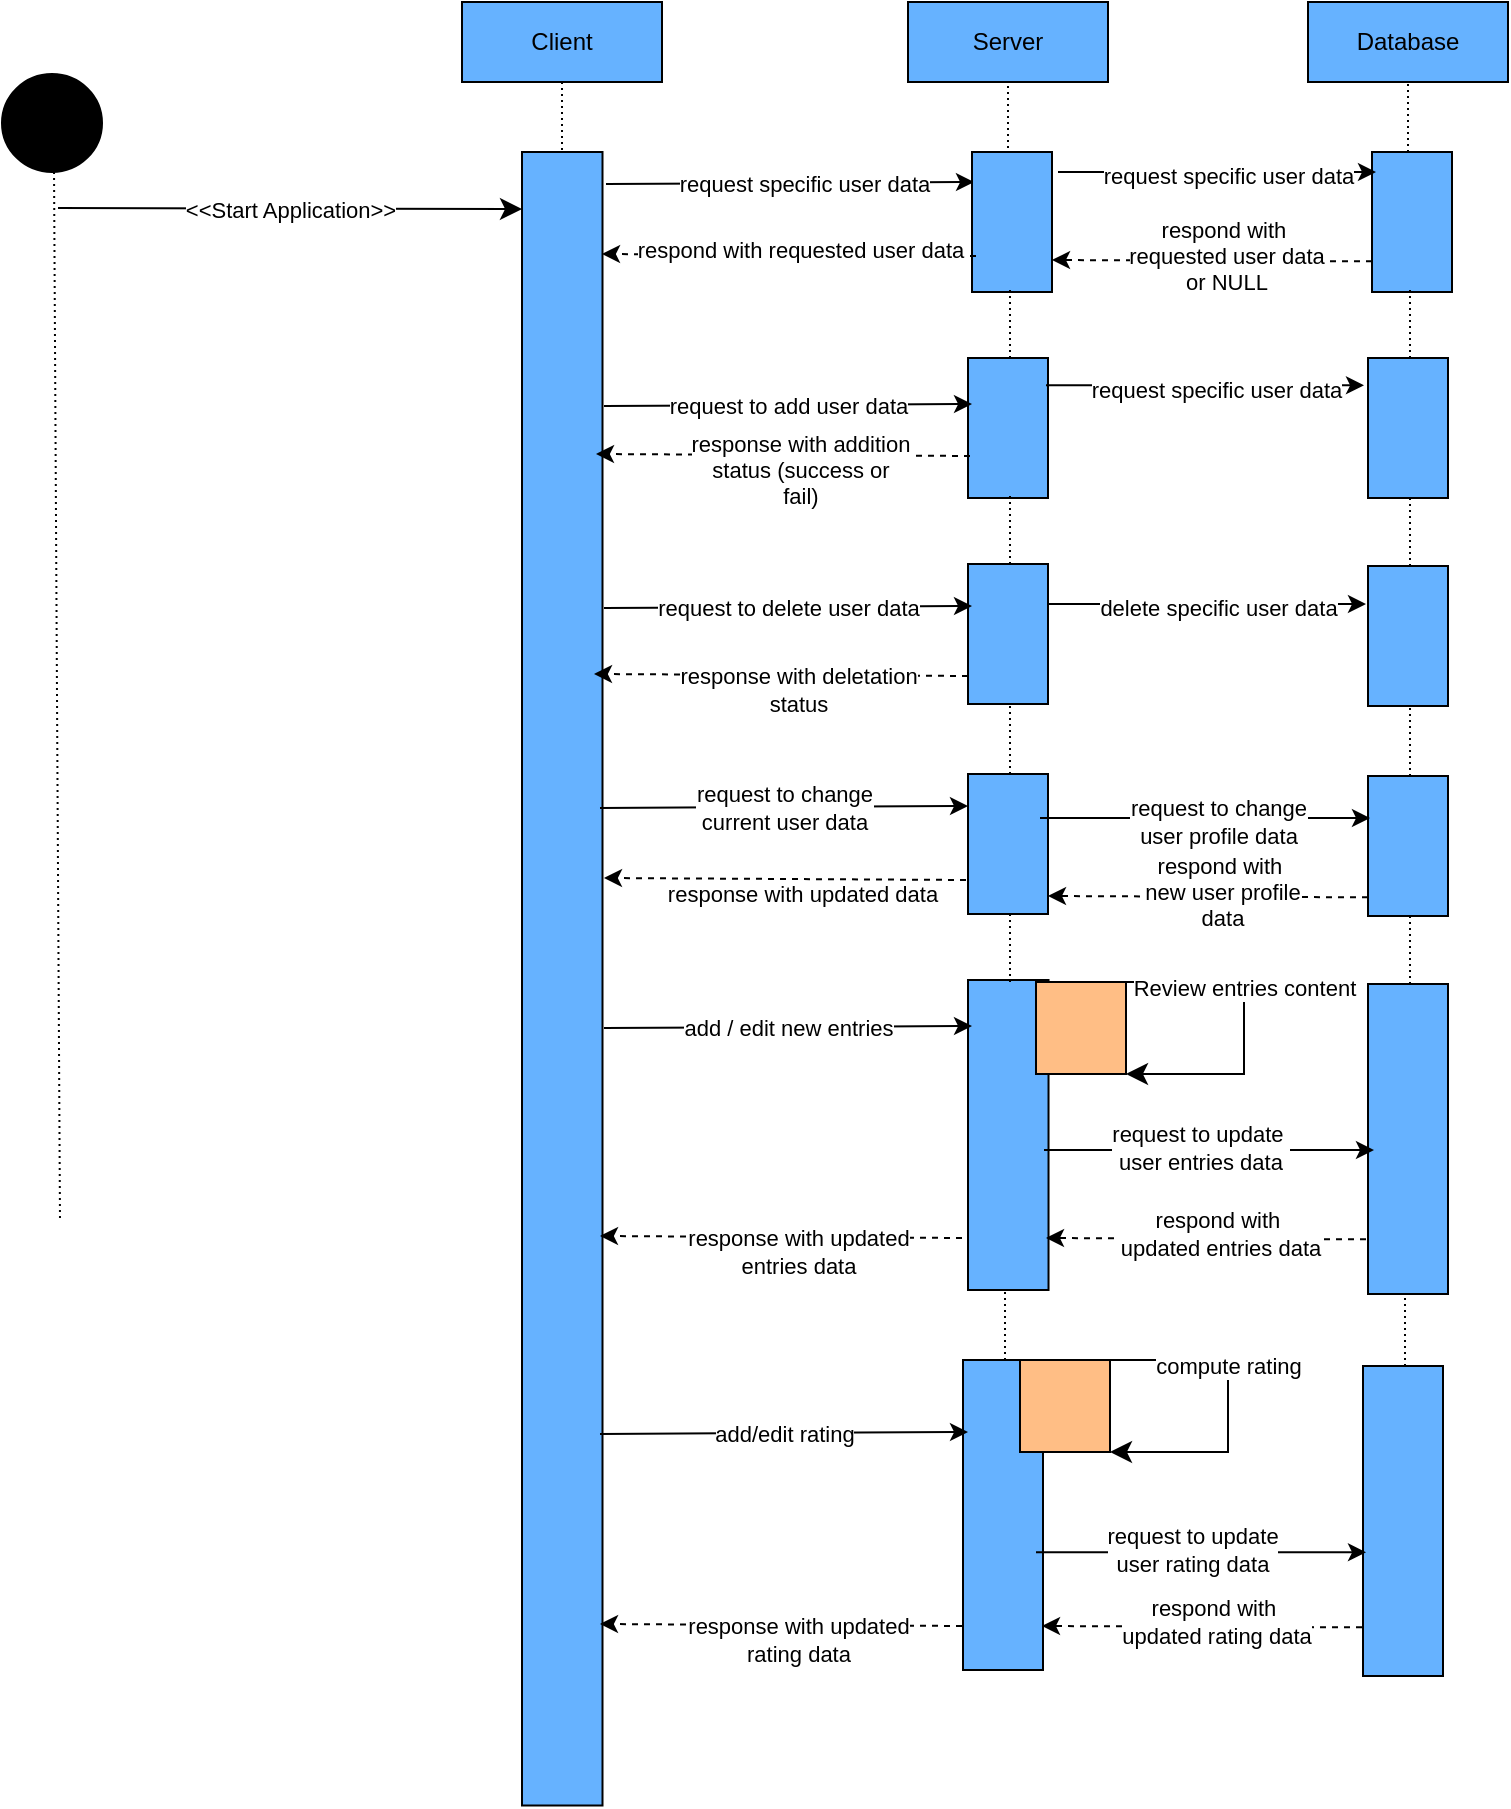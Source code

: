 <mxfile version="24.7.15" pages="6">
  <diagram name="第 1 页" id="Nmt11meTAB8T6_UAmv4T">
    <mxGraphModel grid="0" page="0" gridSize="10" guides="1" tooltips="1" connect="1" arrows="1" fold="1" pageScale="1" pageWidth="827" pageHeight="1169" math="0" shadow="0">
      <root>
        <mxCell id="0" />
        <mxCell id="1" parent="0" />
        <mxCell id="AmKcP3P-3iyAkGZ-0VH5-4" value="Client" style="whiteSpace=wrap;html=1;align=center;fillColor=#66B2FF;" vertex="1" parent="1">
          <mxGeometry x="-149" y="-69" width="100" height="40" as="geometry" />
        </mxCell>
        <mxCell id="AmKcP3P-3iyAkGZ-0VH5-9" value="Server" style="whiteSpace=wrap;html=1;align=center;fillColor=#66B2FF;" vertex="1" parent="1">
          <mxGeometry x="74" y="-69" width="100" height="40" as="geometry" />
        </mxCell>
        <mxCell id="AmKcP3P-3iyAkGZ-0VH5-10" value="Database" style="whiteSpace=wrap;html=1;align=center;fillColor=#66B2FF;" vertex="1" parent="1">
          <mxGeometry x="274" y="-69" width="100" height="40" as="geometry" />
        </mxCell>
        <mxCell id="AmKcP3P-3iyAkGZ-0VH5-11" value="" style="endArrow=none;html=1;rounded=0;dashed=1;dashPattern=1 2;exitX=0.5;exitY=1;exitDx=0;exitDy=0;" edge="1" parent="1" source="AmKcP3P-3iyAkGZ-0VH5-4">
          <mxGeometry relative="1" as="geometry">
            <mxPoint x="-138" y="27" as="sourcePoint" />
            <mxPoint x="-99" y="7" as="targetPoint" />
          </mxGeometry>
        </mxCell>
        <mxCell id="AmKcP3P-3iyAkGZ-0VH5-12" value="" style="resizable=0;html=1;whiteSpace=wrap;align=left;verticalAlign=bottom;" connectable="0" vertex="1" parent="AmKcP3P-3iyAkGZ-0VH5-11">
          <mxGeometry x="-1" relative="1" as="geometry" />
        </mxCell>
        <mxCell id="AmKcP3P-3iyAkGZ-0VH5-13" value="" style="resizable=0;html=1;whiteSpace=wrap;align=right;verticalAlign=bottom;" connectable="0" vertex="1" parent="AmKcP3P-3iyAkGZ-0VH5-11">
          <mxGeometry x="1" relative="1" as="geometry" />
        </mxCell>
        <mxCell id="AmKcP3P-3iyAkGZ-0VH5-14" value="" style="whiteSpace=wrap;html=1;align=center;rotation=-90;fillColor=#66B2FF;" vertex="1" parent="1">
          <mxGeometry x="-512.25" y="399.25" width="826.75" height="40.25" as="geometry" />
        </mxCell>
        <mxCell id="AmKcP3P-3iyAkGZ-0VH5-15" value="" style="endArrow=none;html=1;rounded=0;dashed=1;dashPattern=1 2;" edge="1" parent="1">
          <mxGeometry relative="1" as="geometry">
            <mxPoint x="124" y="-27" as="sourcePoint" />
            <mxPoint x="124" y="8" as="targetPoint" />
          </mxGeometry>
        </mxCell>
        <mxCell id="AmKcP3P-3iyAkGZ-0VH5-16" value="" style="resizable=0;html=1;whiteSpace=wrap;align=left;verticalAlign=bottom;" connectable="0" vertex="1" parent="AmKcP3P-3iyAkGZ-0VH5-15">
          <mxGeometry x="-1" relative="1" as="geometry" />
        </mxCell>
        <mxCell id="AmKcP3P-3iyAkGZ-0VH5-17" value="" style="resizable=0;html=1;whiteSpace=wrap;align=right;verticalAlign=bottom;" connectable="0" vertex="1" parent="AmKcP3P-3iyAkGZ-0VH5-15">
          <mxGeometry x="1" relative="1" as="geometry" />
        </mxCell>
        <mxCell id="AmKcP3P-3iyAkGZ-0VH5-18" value="" style="endArrow=none;html=1;rounded=0;dashed=1;dashPattern=1 2;" edge="1" parent="1">
          <mxGeometry relative="1" as="geometry">
            <mxPoint x="-353" y="13" as="sourcePoint" />
            <mxPoint x="-350" y="541" as="targetPoint" />
          </mxGeometry>
        </mxCell>
        <mxCell id="AmKcP3P-3iyAkGZ-0VH5-22" value="&amp;lt;&amp;lt;Start Application&amp;gt;&amp;gt;" style="edgeStyle=elbowEdgeStyle;elbow=vertical;endArrow=classic;html=1;curved=0;rounded=0;endSize=8;startSize=8;entryX=0.75;entryY=0;entryDx=0;entryDy=0;" edge="1" parent="1">
          <mxGeometry width="50" height="50" relative="1" as="geometry">
            <mxPoint x="-351" y="34" as="sourcePoint" />
            <mxPoint x="-119" y="34" as="targetPoint" />
            <Array as="points">
              <mxPoint x="-199" y="34.5" />
              <mxPoint x="-242" y="-36.5" />
            </Array>
          </mxGeometry>
        </mxCell>
        <mxCell id="AmKcP3P-3iyAkGZ-0VH5-23" value="" style="endArrow=classic;html=1;rounded=0;entryX=0.5;entryY=0;entryDx=0;entryDy=0;" edge="1" parent="1">
          <mxGeometry width="50" height="50" relative="1" as="geometry">
            <mxPoint x="-77" y="22" as="sourcePoint" />
            <mxPoint x="107" y="21" as="targetPoint" />
          </mxGeometry>
        </mxCell>
        <mxCell id="AmKcP3P-3iyAkGZ-0VH5-25" value="request specific user data" style="edgeLabel;html=1;align=center;verticalAlign=middle;resizable=0;points=[];" vertex="1" connectable="0" parent="AmKcP3P-3iyAkGZ-0VH5-23">
          <mxGeometry x="0.07" y="-2" relative="1" as="geometry">
            <mxPoint y="-2" as="offset" />
          </mxGeometry>
        </mxCell>
        <mxCell id="AmKcP3P-3iyAkGZ-0VH5-24" value="" style="whiteSpace=wrap;html=1;align=center;rotation=-90;fillColor=#66B2FF;" vertex="1" parent="1">
          <mxGeometry x="91" y="21" width="70" height="40" as="geometry" />
        </mxCell>
        <mxCell id="AmKcP3P-3iyAkGZ-0VH5-31" value="" style="endArrow=classic;html=1;rounded=0;dashed=1;" edge="1" parent="1">
          <mxGeometry width="50" height="50" relative="1" as="geometry">
            <mxPoint x="108" y="58" as="sourcePoint" />
            <mxPoint x="-79" y="57" as="targetPoint" />
          </mxGeometry>
        </mxCell>
        <mxCell id="AmKcP3P-3iyAkGZ-0VH5-32" value="respond with requested user data" style="edgeLabel;html=1;align=center;verticalAlign=middle;resizable=0;points=[];" vertex="1" connectable="0" parent="AmKcP3P-3iyAkGZ-0VH5-31">
          <mxGeometry x="0.07" y="-2" relative="1" as="geometry">
            <mxPoint x="12" y="-1" as="offset" />
          </mxGeometry>
        </mxCell>
        <mxCell id="AmKcP3P-3iyAkGZ-0VH5-35" value="" style="whiteSpace=wrap;html=1;align=center;rotation=-90;fillColor=#66B2FF;" vertex="1" parent="1">
          <mxGeometry x="291" y="21" width="70" height="40" as="geometry" />
        </mxCell>
        <mxCell id="AmKcP3P-3iyAkGZ-0VH5-36" value="" style="endArrow=none;html=1;rounded=0;dashed=1;dashPattern=1 2;" edge="1" parent="1">
          <mxGeometry relative="1" as="geometry">
            <mxPoint x="324" y="-28" as="sourcePoint" />
            <mxPoint x="324" y="7" as="targetPoint" />
          </mxGeometry>
        </mxCell>
        <mxCell id="AmKcP3P-3iyAkGZ-0VH5-37" value="" style="resizable=0;html=1;whiteSpace=wrap;align=left;verticalAlign=bottom;" connectable="0" vertex="1" parent="AmKcP3P-3iyAkGZ-0VH5-36">
          <mxGeometry x="-1" relative="1" as="geometry" />
        </mxCell>
        <mxCell id="AmKcP3P-3iyAkGZ-0VH5-38" value="" style="resizable=0;html=1;whiteSpace=wrap;align=right;verticalAlign=bottom;" connectable="0" vertex="1" parent="AmKcP3P-3iyAkGZ-0VH5-36">
          <mxGeometry x="1" relative="1" as="geometry" />
        </mxCell>
        <mxCell id="AmKcP3P-3iyAkGZ-0VH5-39" value="" style="endArrow=classic;html=1;rounded=0;" edge="1" parent="1">
          <mxGeometry width="50" height="50" relative="1" as="geometry">
            <mxPoint x="149" y="16" as="sourcePoint" />
            <mxPoint x="308" y="16" as="targetPoint" />
          </mxGeometry>
        </mxCell>
        <mxCell id="AmKcP3P-3iyAkGZ-0VH5-40" value="request specific user data" style="edgeLabel;html=1;align=center;verticalAlign=middle;resizable=0;points=[];" vertex="1" connectable="0" parent="AmKcP3P-3iyAkGZ-0VH5-39">
          <mxGeometry x="0.07" y="-2" relative="1" as="geometry">
            <mxPoint as="offset" />
          </mxGeometry>
        </mxCell>
        <mxCell id="AmKcP3P-3iyAkGZ-0VH5-41" value="" style="endArrow=classic;html=1;rounded=0;dashed=1;" edge="1" parent="1">
          <mxGeometry width="50" height="50" relative="1" as="geometry">
            <mxPoint x="306" y="60.67" as="sourcePoint" />
            <mxPoint x="146" y="60" as="targetPoint" />
          </mxGeometry>
        </mxCell>
        <mxCell id="AmKcP3P-3iyAkGZ-0VH5-42" value="respond with&amp;nbsp;&lt;div&gt;requested user data&lt;/div&gt;&lt;div&gt;or NULL&lt;/div&gt;" style="edgeLabel;html=1;align=center;verticalAlign=middle;resizable=0;points=[];" vertex="1" connectable="0" parent="AmKcP3P-3iyAkGZ-0VH5-41">
          <mxGeometry x="0.07" y="-2" relative="1" as="geometry">
            <mxPoint x="12" y="-1" as="offset" />
          </mxGeometry>
        </mxCell>
        <mxCell id="AmKcP3P-3iyAkGZ-0VH5-43" value="" style="whiteSpace=wrap;html=1;align=center;rotation=-90;fillColor=#66B2FF;" vertex="1" parent="1">
          <mxGeometry x="89" y="124" width="70" height="40" as="geometry" />
        </mxCell>
        <mxCell id="AmKcP3P-3iyAkGZ-0VH5-44" value="" style="endArrow=none;html=1;rounded=0;dashed=1;dashPattern=1 2;" edge="1" parent="1">
          <mxGeometry relative="1" as="geometry">
            <mxPoint x="125" y="75" as="sourcePoint" />
            <mxPoint x="125" y="110" as="targetPoint" />
          </mxGeometry>
        </mxCell>
        <mxCell id="AmKcP3P-3iyAkGZ-0VH5-45" value="" style="resizable=0;html=1;whiteSpace=wrap;align=left;verticalAlign=bottom;" connectable="0" vertex="1" parent="AmKcP3P-3iyAkGZ-0VH5-44">
          <mxGeometry x="-1" relative="1" as="geometry" />
        </mxCell>
        <mxCell id="AmKcP3P-3iyAkGZ-0VH5-46" value="" style="resizable=0;html=1;whiteSpace=wrap;align=right;verticalAlign=bottom;" connectable="0" vertex="1" parent="AmKcP3P-3iyAkGZ-0VH5-44">
          <mxGeometry x="1" relative="1" as="geometry" />
        </mxCell>
        <mxCell id="AmKcP3P-3iyAkGZ-0VH5-47" value="" style="whiteSpace=wrap;html=1;align=center;rotation=-90;fillColor=#66B2FF;" vertex="1" parent="1">
          <mxGeometry x="289" y="124" width="70" height="40" as="geometry" />
        </mxCell>
        <mxCell id="AmKcP3P-3iyAkGZ-0VH5-48" value="" style="endArrow=none;html=1;rounded=0;dashed=1;dashPattern=1 2;" edge="1" parent="1">
          <mxGeometry relative="1" as="geometry">
            <mxPoint x="325" y="75" as="sourcePoint" />
            <mxPoint x="325" y="110" as="targetPoint" />
          </mxGeometry>
        </mxCell>
        <mxCell id="AmKcP3P-3iyAkGZ-0VH5-49" value="" style="resizable=0;html=1;whiteSpace=wrap;align=left;verticalAlign=bottom;" connectable="0" vertex="1" parent="AmKcP3P-3iyAkGZ-0VH5-48">
          <mxGeometry x="-1" relative="1" as="geometry" />
        </mxCell>
        <mxCell id="AmKcP3P-3iyAkGZ-0VH5-50" value="" style="resizable=0;html=1;whiteSpace=wrap;align=right;verticalAlign=bottom;" connectable="0" vertex="1" parent="AmKcP3P-3iyAkGZ-0VH5-48">
          <mxGeometry x="1" relative="1" as="geometry" />
        </mxCell>
        <mxCell id="AmKcP3P-3iyAkGZ-0VH5-51" value="" style="endArrow=classic;html=1;rounded=0;entryX=0.5;entryY=0;entryDx=0;entryDy=0;" edge="1" parent="1">
          <mxGeometry width="50" height="50" relative="1" as="geometry">
            <mxPoint x="-78" y="133" as="sourcePoint" />
            <mxPoint x="106" y="132" as="targetPoint" />
          </mxGeometry>
        </mxCell>
        <mxCell id="AmKcP3P-3iyAkGZ-0VH5-52" value="request to add user data" style="edgeLabel;html=1;align=center;verticalAlign=middle;resizable=0;points=[];" vertex="1" connectable="0" parent="AmKcP3P-3iyAkGZ-0VH5-51">
          <mxGeometry x="0.07" y="-2" relative="1" as="geometry">
            <mxPoint x="-7" y="-2" as="offset" />
          </mxGeometry>
        </mxCell>
        <mxCell id="AmKcP3P-3iyAkGZ-0VH5-53" value="" style="endArrow=classic;html=1;rounded=0;dashed=1;" edge="1" parent="1">
          <mxGeometry width="50" height="50" relative="1" as="geometry">
            <mxPoint x="105" y="158" as="sourcePoint" />
            <mxPoint x="-82" y="157" as="targetPoint" />
          </mxGeometry>
        </mxCell>
        <mxCell id="AmKcP3P-3iyAkGZ-0VH5-54" value="response with addition&lt;div&gt;status (success or&lt;/div&gt;&lt;div&gt;fail)&lt;/div&gt;" style="edgeLabel;html=1;align=center;verticalAlign=middle;resizable=0;points=[];" vertex="1" connectable="0" parent="AmKcP3P-3iyAkGZ-0VH5-53">
          <mxGeometry x="0.07" y="-2" relative="1" as="geometry">
            <mxPoint x="15" y="9" as="offset" />
          </mxGeometry>
        </mxCell>
        <mxCell id="AmKcP3P-3iyAkGZ-0VH5-57" value="" style="endArrow=classic;html=1;rounded=0;" edge="1" parent="1">
          <mxGeometry width="50" height="50" relative="1" as="geometry">
            <mxPoint x="143" y="122.67" as="sourcePoint" />
            <mxPoint x="302" y="122.67" as="targetPoint" />
          </mxGeometry>
        </mxCell>
        <mxCell id="AmKcP3P-3iyAkGZ-0VH5-58" value="request specific user data" style="edgeLabel;html=1;align=center;verticalAlign=middle;resizable=0;points=[];" vertex="1" connectable="0" parent="AmKcP3P-3iyAkGZ-0VH5-57">
          <mxGeometry x="0.07" y="-2" relative="1" as="geometry">
            <mxPoint as="offset" />
          </mxGeometry>
        </mxCell>
        <mxCell id="AmKcP3P-3iyAkGZ-0VH5-63" value="" style="whiteSpace=wrap;html=1;align=center;rotation=-90;fillColor=#66B2FF;" vertex="1" parent="1">
          <mxGeometry x="89" y="227" width="70" height="40" as="geometry" />
        </mxCell>
        <mxCell id="AmKcP3P-3iyAkGZ-0VH5-64" value="" style="endArrow=none;html=1;rounded=0;dashed=1;dashPattern=1 2;" edge="1" parent="1">
          <mxGeometry relative="1" as="geometry">
            <mxPoint x="125" y="178" as="sourcePoint" />
            <mxPoint x="125" y="213" as="targetPoint" />
          </mxGeometry>
        </mxCell>
        <mxCell id="AmKcP3P-3iyAkGZ-0VH5-65" value="" style="resizable=0;html=1;whiteSpace=wrap;align=left;verticalAlign=bottom;" connectable="0" vertex="1" parent="AmKcP3P-3iyAkGZ-0VH5-64">
          <mxGeometry x="-1" relative="1" as="geometry" />
        </mxCell>
        <mxCell id="AmKcP3P-3iyAkGZ-0VH5-66" value="" style="resizable=0;html=1;whiteSpace=wrap;align=right;verticalAlign=bottom;" connectable="0" vertex="1" parent="AmKcP3P-3iyAkGZ-0VH5-64">
          <mxGeometry x="1" relative="1" as="geometry" />
        </mxCell>
        <mxCell id="AmKcP3P-3iyAkGZ-0VH5-67" value="" style="endArrow=classic;html=1;rounded=0;entryX=0.5;entryY=0;entryDx=0;entryDy=0;" edge="1" parent="1">
          <mxGeometry width="50" height="50" relative="1" as="geometry">
            <mxPoint x="-78" y="234" as="sourcePoint" />
            <mxPoint x="106" y="233" as="targetPoint" />
          </mxGeometry>
        </mxCell>
        <mxCell id="AmKcP3P-3iyAkGZ-0VH5-68" value="request to delete user data" style="edgeLabel;html=1;align=center;verticalAlign=middle;resizable=0;points=[];" vertex="1" connectable="0" parent="AmKcP3P-3iyAkGZ-0VH5-67">
          <mxGeometry x="0.07" y="-2" relative="1" as="geometry">
            <mxPoint x="-7" y="-2" as="offset" />
          </mxGeometry>
        </mxCell>
        <mxCell id="AmKcP3P-3iyAkGZ-0VH5-69" value="" style="endArrow=classic;html=1;rounded=0;dashed=1;" edge="1" parent="1">
          <mxGeometry width="50" height="50" relative="1" as="geometry">
            <mxPoint x="104" y="268" as="sourcePoint" />
            <mxPoint x="-83" y="267" as="targetPoint" />
          </mxGeometry>
        </mxCell>
        <mxCell id="AmKcP3P-3iyAkGZ-0VH5-70" value="response with deletation&lt;div&gt;status&lt;/div&gt;" style="edgeLabel;html=1;align=center;verticalAlign=middle;resizable=0;points=[];" vertex="1" connectable="0" parent="AmKcP3P-3iyAkGZ-0VH5-69">
          <mxGeometry x="0.07" y="-2" relative="1" as="geometry">
            <mxPoint x="15" y="9" as="offset" />
          </mxGeometry>
        </mxCell>
        <mxCell id="AmKcP3P-3iyAkGZ-0VH5-71" value="" style="whiteSpace=wrap;html=1;align=center;rotation=-90;fillColor=#66B2FF;" vertex="1" parent="1">
          <mxGeometry x="289" y="228" width="70" height="40" as="geometry" />
        </mxCell>
        <mxCell id="AmKcP3P-3iyAkGZ-0VH5-72" value="" style="endArrow=none;html=1;rounded=0;dashed=1;dashPattern=1 2;" edge="1" parent="1">
          <mxGeometry relative="1" as="geometry">
            <mxPoint x="325" y="179" as="sourcePoint" />
            <mxPoint x="325" y="214" as="targetPoint" />
          </mxGeometry>
        </mxCell>
        <mxCell id="AmKcP3P-3iyAkGZ-0VH5-73" value="" style="resizable=0;html=1;whiteSpace=wrap;align=left;verticalAlign=bottom;" connectable="0" vertex="1" parent="AmKcP3P-3iyAkGZ-0VH5-72">
          <mxGeometry x="-1" relative="1" as="geometry" />
        </mxCell>
        <mxCell id="AmKcP3P-3iyAkGZ-0VH5-74" value="" style="resizable=0;html=1;whiteSpace=wrap;align=right;verticalAlign=bottom;" connectable="0" vertex="1" parent="AmKcP3P-3iyAkGZ-0VH5-72">
          <mxGeometry x="1" relative="1" as="geometry" />
        </mxCell>
        <mxCell id="AmKcP3P-3iyAkGZ-0VH5-75" value="" style="endArrow=classic;html=1;rounded=0;" edge="1" parent="1">
          <mxGeometry width="50" height="50" relative="1" as="geometry">
            <mxPoint x="144" y="232" as="sourcePoint" />
            <mxPoint x="303" y="232" as="targetPoint" />
          </mxGeometry>
        </mxCell>
        <mxCell id="AmKcP3P-3iyAkGZ-0VH5-76" value="delete specific user data" style="edgeLabel;html=1;align=center;verticalAlign=middle;resizable=0;points=[];" vertex="1" connectable="0" parent="AmKcP3P-3iyAkGZ-0VH5-75">
          <mxGeometry x="0.07" y="-2" relative="1" as="geometry">
            <mxPoint as="offset" />
          </mxGeometry>
        </mxCell>
        <mxCell id="AmKcP3P-3iyAkGZ-0VH5-77" value="" style="whiteSpace=wrap;html=1;align=center;rotation=-90;fillColor=#66B2FF;" vertex="1" parent="1">
          <mxGeometry x="89" y="332" width="70" height="40" as="geometry" />
        </mxCell>
        <mxCell id="AmKcP3P-3iyAkGZ-0VH5-78" value="" style="endArrow=none;html=1;rounded=0;dashed=1;dashPattern=1 2;" edge="1" parent="1">
          <mxGeometry relative="1" as="geometry">
            <mxPoint x="125" y="283" as="sourcePoint" />
            <mxPoint x="125" y="318" as="targetPoint" />
          </mxGeometry>
        </mxCell>
        <mxCell id="AmKcP3P-3iyAkGZ-0VH5-79" value="" style="resizable=0;html=1;whiteSpace=wrap;align=left;verticalAlign=bottom;" connectable="0" vertex="1" parent="AmKcP3P-3iyAkGZ-0VH5-78">
          <mxGeometry x="-1" relative="1" as="geometry" />
        </mxCell>
        <mxCell id="AmKcP3P-3iyAkGZ-0VH5-80" value="" style="resizable=0;html=1;whiteSpace=wrap;align=right;verticalAlign=bottom;" connectable="0" vertex="1" parent="AmKcP3P-3iyAkGZ-0VH5-78">
          <mxGeometry x="1" relative="1" as="geometry" />
        </mxCell>
        <mxCell id="AmKcP3P-3iyAkGZ-0VH5-81" value="" style="whiteSpace=wrap;html=1;align=center;rotation=-90;fillColor=#66B2FF;" vertex="1" parent="1">
          <mxGeometry x="289" y="333" width="70" height="40" as="geometry" />
        </mxCell>
        <mxCell id="AmKcP3P-3iyAkGZ-0VH5-82" value="" style="endArrow=none;html=1;rounded=0;dashed=1;dashPattern=1 2;" edge="1" parent="1">
          <mxGeometry relative="1" as="geometry">
            <mxPoint x="325" y="284" as="sourcePoint" />
            <mxPoint x="325" y="319" as="targetPoint" />
          </mxGeometry>
        </mxCell>
        <mxCell id="AmKcP3P-3iyAkGZ-0VH5-83" value="" style="resizable=0;html=1;whiteSpace=wrap;align=left;verticalAlign=bottom;" connectable="0" vertex="1" parent="AmKcP3P-3iyAkGZ-0VH5-82">
          <mxGeometry x="-1" relative="1" as="geometry" />
        </mxCell>
        <mxCell id="AmKcP3P-3iyAkGZ-0VH5-84" value="" style="resizable=0;html=1;whiteSpace=wrap;align=right;verticalAlign=bottom;" connectable="0" vertex="1" parent="AmKcP3P-3iyAkGZ-0VH5-82">
          <mxGeometry x="1" relative="1" as="geometry" />
        </mxCell>
        <mxCell id="AmKcP3P-3iyAkGZ-0VH5-85" value="" style="endArrow=classic;html=1;rounded=0;entryX=0.5;entryY=0;entryDx=0;entryDy=0;" edge="1" parent="1">
          <mxGeometry width="50" height="50" relative="1" as="geometry">
            <mxPoint x="-80" y="334" as="sourcePoint" />
            <mxPoint x="104" y="333" as="targetPoint" />
          </mxGeometry>
        </mxCell>
        <mxCell id="AmKcP3P-3iyAkGZ-0VH5-86" value="request to change&lt;div&gt;current user data&lt;/div&gt;" style="edgeLabel;html=1;align=center;verticalAlign=middle;resizable=0;points=[];" vertex="1" connectable="0" parent="AmKcP3P-3iyAkGZ-0VH5-85">
          <mxGeometry x="0.07" y="-2" relative="1" as="geometry">
            <mxPoint x="-7" y="-2" as="offset" />
          </mxGeometry>
        </mxCell>
        <mxCell id="AmKcP3P-3iyAkGZ-0VH5-87" value="" style="endArrow=classic;html=1;rounded=0;dashed=1;" edge="1" parent="1">
          <mxGeometry width="50" height="50" relative="1" as="geometry">
            <mxPoint x="103" y="370" as="sourcePoint" />
            <mxPoint x="-78" y="369" as="targetPoint" />
          </mxGeometry>
        </mxCell>
        <mxCell id="AmKcP3P-3iyAkGZ-0VH5-88" value="response with updated data" style="edgeLabel;html=1;align=center;verticalAlign=middle;resizable=0;points=[];" vertex="1" connectable="0" parent="AmKcP3P-3iyAkGZ-0VH5-87">
          <mxGeometry x="0.07" y="-2" relative="1" as="geometry">
            <mxPoint x="15" y="9" as="offset" />
          </mxGeometry>
        </mxCell>
        <mxCell id="AmKcP3P-3iyAkGZ-0VH5-89" value="" style="endArrow=classic;html=1;rounded=0;exitX=0.686;exitY=0.9;exitDx=0;exitDy=0;exitPerimeter=0;" edge="1" parent="1" source="AmKcP3P-3iyAkGZ-0VH5-77">
          <mxGeometry width="50" height="50" relative="1" as="geometry">
            <mxPoint x="148" y="339" as="sourcePoint" />
            <mxPoint x="305" y="339" as="targetPoint" />
          </mxGeometry>
        </mxCell>
        <mxCell id="AmKcP3P-3iyAkGZ-0VH5-90" value="request to change&lt;div&gt;user profile data&lt;/div&gt;" style="edgeLabel;html=1;align=center;verticalAlign=middle;resizable=0;points=[];" vertex="1" connectable="0" parent="AmKcP3P-3iyAkGZ-0VH5-89">
          <mxGeometry x="0.07" y="-2" relative="1" as="geometry">
            <mxPoint as="offset" />
          </mxGeometry>
        </mxCell>
        <mxCell id="AmKcP3P-3iyAkGZ-0VH5-91" value="" style="endArrow=classic;html=1;rounded=0;dashed=1;" edge="1" parent="1">
          <mxGeometry width="50" height="50" relative="1" as="geometry">
            <mxPoint x="304" y="378.67" as="sourcePoint" />
            <mxPoint x="144" y="378" as="targetPoint" />
          </mxGeometry>
        </mxCell>
        <mxCell id="AmKcP3P-3iyAkGZ-0VH5-92" value="respond with&amp;nbsp;&lt;div&gt;new user profile&lt;/div&gt;&lt;div&gt;data&lt;/div&gt;" style="edgeLabel;html=1;align=center;verticalAlign=middle;resizable=0;points=[];" vertex="1" connectable="0" parent="AmKcP3P-3iyAkGZ-0VH5-91">
          <mxGeometry x="0.07" y="-2" relative="1" as="geometry">
            <mxPoint x="12" y="-1" as="offset" />
          </mxGeometry>
        </mxCell>
        <mxCell id="AmKcP3P-3iyAkGZ-0VH5-93" value="" style="whiteSpace=wrap;html=1;align=center;rotation=-90;fillColor=#66B2FF;" vertex="1" parent="1">
          <mxGeometry x="46.63" y="477.37" width="155" height="40.26" as="geometry" />
        </mxCell>
        <mxCell id="AmKcP3P-3iyAkGZ-0VH5-94" value="" style="endArrow=none;html=1;rounded=0;dashed=1;dashPattern=1 2;" edge="1" parent="1">
          <mxGeometry relative="1" as="geometry">
            <mxPoint x="125" y="387" as="sourcePoint" />
            <mxPoint x="125" y="422" as="targetPoint" />
          </mxGeometry>
        </mxCell>
        <mxCell id="AmKcP3P-3iyAkGZ-0VH5-95" value="" style="resizable=0;html=1;whiteSpace=wrap;align=left;verticalAlign=bottom;" connectable="0" vertex="1" parent="AmKcP3P-3iyAkGZ-0VH5-94">
          <mxGeometry x="-1" relative="1" as="geometry" />
        </mxCell>
        <mxCell id="AmKcP3P-3iyAkGZ-0VH5-96" value="" style="resizable=0;html=1;whiteSpace=wrap;align=right;verticalAlign=bottom;" connectable="0" vertex="1" parent="AmKcP3P-3iyAkGZ-0VH5-94">
          <mxGeometry x="1" relative="1" as="geometry" />
        </mxCell>
        <mxCell id="AmKcP3P-3iyAkGZ-0VH5-97" value="" style="whiteSpace=wrap;html=1;align=center;rotation=-90;fillColor=#66B2FF;" vertex="1" parent="1">
          <mxGeometry x="246.5" y="479.5" width="155" height="40" as="geometry" />
        </mxCell>
        <mxCell id="AmKcP3P-3iyAkGZ-0VH5-98" value="" style="endArrow=none;html=1;rounded=0;dashed=1;dashPattern=1 2;" edge="1" parent="1">
          <mxGeometry relative="1" as="geometry">
            <mxPoint x="325" y="388" as="sourcePoint" />
            <mxPoint x="325" y="423" as="targetPoint" />
          </mxGeometry>
        </mxCell>
        <mxCell id="AmKcP3P-3iyAkGZ-0VH5-99" value="" style="resizable=0;html=1;whiteSpace=wrap;align=left;verticalAlign=bottom;" connectable="0" vertex="1" parent="AmKcP3P-3iyAkGZ-0VH5-98">
          <mxGeometry x="-1" relative="1" as="geometry" />
        </mxCell>
        <mxCell id="AmKcP3P-3iyAkGZ-0VH5-100" value="" style="resizable=0;html=1;whiteSpace=wrap;align=right;verticalAlign=bottom;" connectable="0" vertex="1" parent="AmKcP3P-3iyAkGZ-0VH5-98">
          <mxGeometry x="1" relative="1" as="geometry" />
        </mxCell>
        <mxCell id="AmKcP3P-3iyAkGZ-0VH5-101" value="" style="ellipse;whiteSpace=wrap;html=1;fillColor=#000000;" vertex="1" parent="1">
          <mxGeometry x="-379" y="-33" width="50" height="49" as="geometry" />
        </mxCell>
        <mxCell id="AmKcP3P-3iyAkGZ-0VH5-102" value="" style="endArrow=classic;html=1;rounded=0;entryX=0.5;entryY=0;entryDx=0;entryDy=0;" edge="1" parent="1">
          <mxGeometry width="50" height="50" relative="1" as="geometry">
            <mxPoint x="-78" y="444" as="sourcePoint" />
            <mxPoint x="106" y="443" as="targetPoint" />
          </mxGeometry>
        </mxCell>
        <mxCell id="AmKcP3P-3iyAkGZ-0VH5-103" value="add / edit new entries" style="edgeLabel;html=1;align=center;verticalAlign=middle;resizable=0;points=[];" vertex="1" connectable="0" parent="AmKcP3P-3iyAkGZ-0VH5-102">
          <mxGeometry x="0.07" y="-2" relative="1" as="geometry">
            <mxPoint x="-7" y="-2" as="offset" />
          </mxGeometry>
        </mxCell>
        <mxCell id="AmKcP3P-3iyAkGZ-0VH5-104" value="" style="rounded=0;whiteSpace=wrap;html=1;fillColor=#FFBE85;" vertex="1" parent="1">
          <mxGeometry x="138" y="421" width="45" height="46" as="geometry" />
        </mxCell>
        <mxCell id="AmKcP3P-3iyAkGZ-0VH5-106" value="" style="edgeStyle=elbowEdgeStyle;elbow=horizontal;endArrow=classic;html=1;curved=0;rounded=0;endSize=8;startSize=8;entryX=1;entryY=1;entryDx=0;entryDy=0;" edge="1" parent="1" target="AmKcP3P-3iyAkGZ-0VH5-104">
          <mxGeometry width="50" height="50" relative="1" as="geometry">
            <mxPoint x="183" y="421" as="sourcePoint" />
            <mxPoint x="286" y="421" as="targetPoint" />
            <Array as="points">
              <mxPoint x="242" y="443" />
            </Array>
          </mxGeometry>
        </mxCell>
        <mxCell id="AmKcP3P-3iyAkGZ-0VH5-107" value="Review entries content" style="edgeLabel;html=1;align=center;verticalAlign=middle;resizable=0;points=[];" vertex="1" connectable="0" parent="AmKcP3P-3iyAkGZ-0VH5-106">
          <mxGeometry x="-0.635" y="-1" relative="1" as="geometry">
            <mxPoint x="29" y="2" as="offset" />
          </mxGeometry>
        </mxCell>
        <mxCell id="AmKcP3P-3iyAkGZ-0VH5-108" value="" style="endArrow=classic;html=1;rounded=0;exitX=0.686;exitY=0.9;exitDx=0;exitDy=0;exitPerimeter=0;" edge="1" parent="1">
          <mxGeometry width="50" height="50" relative="1" as="geometry">
            <mxPoint x="142" y="505" as="sourcePoint" />
            <mxPoint x="307" y="505" as="targetPoint" />
          </mxGeometry>
        </mxCell>
        <mxCell id="AmKcP3P-3iyAkGZ-0VH5-110" value="request to update&amp;nbsp;&lt;div&gt;user entries data&lt;/div&gt;" style="edgeLabel;html=1;align=center;verticalAlign=middle;resizable=0;points=[];" vertex="1" connectable="0" parent="AmKcP3P-3iyAkGZ-0VH5-108">
          <mxGeometry x="-0.06" y="1" relative="1" as="geometry">
            <mxPoint as="offset" />
          </mxGeometry>
        </mxCell>
        <mxCell id="AmKcP3P-3iyAkGZ-0VH5-111" value="" style="endArrow=classic;html=1;rounded=0;dashed=1;" edge="1" parent="1">
          <mxGeometry width="50" height="50" relative="1" as="geometry">
            <mxPoint x="303" y="549.67" as="sourcePoint" />
            <mxPoint x="143" y="549" as="targetPoint" />
          </mxGeometry>
        </mxCell>
        <mxCell id="AmKcP3P-3iyAkGZ-0VH5-112" value="respond with&amp;nbsp;&lt;div&gt;updated entries data&lt;/div&gt;" style="edgeLabel;html=1;align=center;verticalAlign=middle;resizable=0;points=[];" vertex="1" connectable="0" parent="AmKcP3P-3iyAkGZ-0VH5-111">
          <mxGeometry x="0.07" y="-2" relative="1" as="geometry">
            <mxPoint x="12" y="-1" as="offset" />
          </mxGeometry>
        </mxCell>
        <mxCell id="AmKcP3P-3iyAkGZ-0VH5-113" value="&lt;span style=&quot;color: rgba(0, 0, 0, 0); font-family: monospace; font-size: 0px; text-align: start;&quot;&gt;%3CmxGraphModel%3E%3Croot%3E%3CmxCell%20id%3D%220%22%2F%3E%3CmxCell%20id%3D%221%22%20parent%3D%220%22%2F%3E%3CmxCell%20id%3D%222%22%20value%3D%22%22%20style%3D%22endArrow%3Dclassic%3Bhtml%3D1%3Brounded%3D0%3Bdashed%3D1%3B%22%20edge%3D%221%22%20parent%3D%221%22%3E%3CmxGeometry%20width%3D%2250%22%20height%3D%2250%22%20relative%3D%221%22%20as%3D%22geometry%22%3E%3CmxPoint%20x%3D%22101%22%20y%3D%22549%22%20as%3D%22sourcePoint%22%2F%3E%3CmxPoint%20x%3D%22-80%22%20y%3D%22548%22%20as%3D%22targetPoint%22%2F%3E%3C%2FmxGeometry%3E%3C%2FmxCell%3E%3CmxCell%20id%3D%223%22%20value%3D%22response%20with%20updated%26lt%3Bdiv%26gt%3Bentries%20data%26lt%3B%2Fdiv%26gt%3B%22%20style%3D%22edgeLabel%3Bhtml%3D1%3Balign%3Dcenter%3BverticalAlign%3Dmiddle%3Bresizable%3D0%3Bpoints%3D%5B%5D%3B%22%20vertex%3D%221%22%20connectable%3D%220%22%20parent%3D%222%22%3E%3CmxGeometry%20x%3D%220.07%22%20y%3D%22-2%22%20relative%3D%221%22%20as%3D%22geometry%22%3E%3CmxPoint%20x%3D%2215%22%20y%3D%229%22%20as%3D%22offset%22%2F%3E%3C%2FmxGeometry%3E%3C%2FmxCell%3E%3C%2Froot%3E%3C%2FmxGraphModel%3E&lt;/span&gt;" style="endArrow=classic;html=1;rounded=0;dashed=1;" edge="1" parent="1">
          <mxGeometry width="50" height="50" relative="1" as="geometry">
            <mxPoint x="101" y="549" as="sourcePoint" />
            <mxPoint x="-80" y="548" as="targetPoint" />
          </mxGeometry>
        </mxCell>
        <mxCell id="AmKcP3P-3iyAkGZ-0VH5-114" value="response with updated&lt;div&gt;entries data&lt;/div&gt;" style="edgeLabel;html=1;align=center;verticalAlign=middle;resizable=0;points=[];" vertex="1" connectable="0" parent="AmKcP3P-3iyAkGZ-0VH5-113">
          <mxGeometry x="0.07" y="-2" relative="1" as="geometry">
            <mxPoint x="15" y="9" as="offset" />
          </mxGeometry>
        </mxCell>
        <mxCell id="ealEt6qRELUHXZa2UdhJ-1" value="" style="whiteSpace=wrap;html=1;align=center;rotation=-90;fillColor=#66B2FF;" vertex="1" parent="1">
          <mxGeometry x="44" y="667.5" width="155" height="40" as="geometry" />
        </mxCell>
        <mxCell id="ealEt6qRELUHXZa2UdhJ-2" value="" style="endArrow=none;html=1;rounded=0;dashed=1;dashPattern=1 2;" edge="1" parent="1">
          <mxGeometry relative="1" as="geometry">
            <mxPoint x="122.5" y="576" as="sourcePoint" />
            <mxPoint x="122.5" y="611" as="targetPoint" />
          </mxGeometry>
        </mxCell>
        <mxCell id="ealEt6qRELUHXZa2UdhJ-3" value="" style="resizable=0;html=1;whiteSpace=wrap;align=left;verticalAlign=bottom;" connectable="0" vertex="1" parent="ealEt6qRELUHXZa2UdhJ-2">
          <mxGeometry x="-1" relative="1" as="geometry" />
        </mxCell>
        <mxCell id="ealEt6qRELUHXZa2UdhJ-4" value="" style="resizable=0;html=1;whiteSpace=wrap;align=right;verticalAlign=bottom;" connectable="0" vertex="1" parent="ealEt6qRELUHXZa2UdhJ-2">
          <mxGeometry x="1" relative="1" as="geometry" />
        </mxCell>
        <mxCell id="ealEt6qRELUHXZa2UdhJ-5" value="" style="whiteSpace=wrap;html=1;align=center;rotation=-90;fillColor=#66B2FF;" vertex="1" parent="1">
          <mxGeometry x="244" y="670.5" width="155" height="40" as="geometry" />
        </mxCell>
        <mxCell id="ealEt6qRELUHXZa2UdhJ-6" value="" style="endArrow=none;html=1;rounded=0;dashed=1;dashPattern=1 2;" edge="1" parent="1">
          <mxGeometry relative="1" as="geometry">
            <mxPoint x="322.5" y="579" as="sourcePoint" />
            <mxPoint x="322.5" y="614" as="targetPoint" />
          </mxGeometry>
        </mxCell>
        <mxCell id="ealEt6qRELUHXZa2UdhJ-7" value="" style="resizable=0;html=1;whiteSpace=wrap;align=left;verticalAlign=bottom;" connectable="0" vertex="1" parent="ealEt6qRELUHXZa2UdhJ-6">
          <mxGeometry x="-1" relative="1" as="geometry" />
        </mxCell>
        <mxCell id="ealEt6qRELUHXZa2UdhJ-8" value="" style="resizable=0;html=1;whiteSpace=wrap;align=right;verticalAlign=bottom;" connectable="0" vertex="1" parent="ealEt6qRELUHXZa2UdhJ-6">
          <mxGeometry x="1" relative="1" as="geometry" />
        </mxCell>
        <mxCell id="ealEt6qRELUHXZa2UdhJ-9" value="" style="endArrow=classic;html=1;rounded=0;entryX=0.5;entryY=0;entryDx=0;entryDy=0;" edge="1" parent="1">
          <mxGeometry width="50" height="50" relative="1" as="geometry">
            <mxPoint x="-80" y="647" as="sourcePoint" />
            <mxPoint x="104" y="646" as="targetPoint" />
          </mxGeometry>
        </mxCell>
        <mxCell id="ealEt6qRELUHXZa2UdhJ-10" value="add/edit rating" style="edgeLabel;html=1;align=center;verticalAlign=middle;resizable=0;points=[];" connectable="0" vertex="1" parent="ealEt6qRELUHXZa2UdhJ-9">
          <mxGeometry x="0.07" y="-2" relative="1" as="geometry">
            <mxPoint x="-7" y="-2" as="offset" />
          </mxGeometry>
        </mxCell>
        <mxCell id="ealEt6qRELUHXZa2UdhJ-11" value="" style="rounded=0;whiteSpace=wrap;html=1;fillColor=#FFBE85;" vertex="1" parent="1">
          <mxGeometry x="130" y="610" width="45" height="46" as="geometry" />
        </mxCell>
        <mxCell id="ealEt6qRELUHXZa2UdhJ-12" value="" style="edgeStyle=elbowEdgeStyle;elbow=horizontal;endArrow=classic;html=1;curved=0;rounded=0;endSize=8;startSize=8;entryX=1;entryY=1;entryDx=0;entryDy=0;" edge="1" parent="1" target="ealEt6qRELUHXZa2UdhJ-11">
          <mxGeometry width="50" height="50" relative="1" as="geometry">
            <mxPoint x="175" y="610" as="sourcePoint" />
            <mxPoint x="278" y="610" as="targetPoint" />
            <Array as="points">
              <mxPoint x="234" y="632" />
            </Array>
          </mxGeometry>
        </mxCell>
        <mxCell id="ealEt6qRELUHXZa2UdhJ-13" value="compute rating" style="edgeLabel;html=1;align=center;verticalAlign=middle;resizable=0;points=[];" connectable="0" vertex="1" parent="ealEt6qRELUHXZa2UdhJ-12">
          <mxGeometry x="-0.635" y="-1" relative="1" as="geometry">
            <mxPoint x="29" y="2" as="offset" />
          </mxGeometry>
        </mxCell>
        <mxCell id="ealEt6qRELUHXZa2UdhJ-14" value="" style="endArrow=classic;html=1;rounded=0;exitX=0.686;exitY=0.9;exitDx=0;exitDy=0;exitPerimeter=0;" edge="1" parent="1">
          <mxGeometry width="50" height="50" relative="1" as="geometry">
            <mxPoint x="138" y="706.17" as="sourcePoint" />
            <mxPoint x="303" y="706.17" as="targetPoint" />
          </mxGeometry>
        </mxCell>
        <mxCell id="ealEt6qRELUHXZa2UdhJ-15" value="request to update&lt;div&gt;user rating data&lt;/div&gt;" style="edgeLabel;html=1;align=center;verticalAlign=middle;resizable=0;points=[];" connectable="0" vertex="1" parent="ealEt6qRELUHXZa2UdhJ-14">
          <mxGeometry x="-0.06" y="1" relative="1" as="geometry">
            <mxPoint as="offset" />
          </mxGeometry>
        </mxCell>
        <mxCell id="ealEt6qRELUHXZa2UdhJ-16" value="" style="endArrow=classic;html=1;rounded=0;dashed=1;" edge="1" parent="1">
          <mxGeometry width="50" height="50" relative="1" as="geometry">
            <mxPoint x="301" y="743.67" as="sourcePoint" />
            <mxPoint x="141" y="743" as="targetPoint" />
          </mxGeometry>
        </mxCell>
        <mxCell id="ealEt6qRELUHXZa2UdhJ-17" value="respond with&amp;nbsp;&lt;div&gt;updated rating data&lt;/div&gt;" style="edgeLabel;html=1;align=center;verticalAlign=middle;resizable=0;points=[];" connectable="0" vertex="1" parent="ealEt6qRELUHXZa2UdhJ-16">
          <mxGeometry x="0.07" y="-2" relative="1" as="geometry">
            <mxPoint x="12" y="-1" as="offset" />
          </mxGeometry>
        </mxCell>
        <mxCell id="ealEt6qRELUHXZa2UdhJ-18" value="&lt;span style=&quot;color: rgba(0, 0, 0, 0); font-family: monospace; font-size: 0px; text-align: start;&quot;&gt;%3CmxGraphModel%3E%3Croot%3E%3CmxCell%20id%3D%220%22%2F%3E%3CmxCell%20id%3D%221%22%20parent%3D%220%22%2F%3E%3CmxCell%20id%3D%222%22%20value%3D%22%22%20style%3D%22endArrow%3Dclassic%3Bhtml%3D1%3Brounded%3D0%3Bdashed%3D1%3B%22%20edge%3D%221%22%20parent%3D%221%22%3E%3CmxGeometry%20width%3D%2250%22%20height%3D%2250%22%20relative%3D%221%22%20as%3D%22geometry%22%3E%3CmxPoint%20x%3D%22101%22%20y%3D%22549%22%20as%3D%22sourcePoint%22%2F%3E%3CmxPoint%20x%3D%22-80%22%20y%3D%22548%22%20as%3D%22targetPoint%22%2F%3E%3C%2FmxGeometry%3E%3C%2FmxCell%3E%3CmxCell%20id%3D%223%22%20value%3D%22response%20with%20updated%26lt%3Bdiv%26gt%3Bentries%20data%26lt%3B%2Fdiv%26gt%3B%22%20style%3D%22edgeLabel%3Bhtml%3D1%3Balign%3Dcenter%3BverticalAlign%3Dmiddle%3Bresizable%3D0%3Bpoints%3D%5B%5D%3B%22%20vertex%3D%221%22%20connectable%3D%220%22%20parent%3D%222%22%3E%3CmxGeometry%20x%3D%220.07%22%20y%3D%22-2%22%20relative%3D%221%22%20as%3D%22geometry%22%3E%3CmxPoint%20x%3D%2215%22%20y%3D%229%22%20as%3D%22offset%22%2F%3E%3C%2FmxGeometry%3E%3C%2FmxCell%3E%3C%2Froot%3E%3C%2FmxGraphModel%3E&lt;/span&gt;" style="endArrow=classic;html=1;rounded=0;dashed=1;" edge="1" parent="1">
          <mxGeometry width="50" height="50" relative="1" as="geometry">
            <mxPoint x="101" y="743" as="sourcePoint" />
            <mxPoint x="-80" y="742" as="targetPoint" />
          </mxGeometry>
        </mxCell>
        <mxCell id="ealEt6qRELUHXZa2UdhJ-19" value="response with updated&lt;div&gt;rating data&lt;/div&gt;" style="edgeLabel;html=1;align=center;verticalAlign=middle;resizable=0;points=[];" connectable="0" vertex="1" parent="ealEt6qRELUHXZa2UdhJ-18">
          <mxGeometry x="0.07" y="-2" relative="1" as="geometry">
            <mxPoint x="15" y="9" as="offset" />
          </mxGeometry>
        </mxCell>
      </root>
    </mxGraphModel>
  </diagram>
  <diagram id="31BrL1bdVpohBJkR2FS6" name="sequence of events when users login">
    <mxGraphModel grid="0" page="0" gridSize="10" guides="1" tooltips="1" connect="1" arrows="1" fold="1" pageScale="1" pageWidth="827" pageHeight="1169" math="0" shadow="0">
      <root>
        <mxCell id="0" />
        <mxCell id="1" parent="0" />
        <mxCell id="7Q-p2mdLASTirpOHlqEr-1" value="Client" style="rounded=0;whiteSpace=wrap;html=1;fillColor=#dae8fc;strokeColor=#6C8EBF;" vertex="1" parent="1">
          <mxGeometry x="-265" y="-107" width="89" height="43" as="geometry" />
        </mxCell>
        <mxCell id="7Q-p2mdLASTirpOHlqEr-2" value="Server" style="rounded=0;whiteSpace=wrap;html=1;fillColor=#dae8fc;strokeColor=#6C8EBF;" vertex="1" parent="1">
          <mxGeometry x="-21" y="-107" width="89" height="43" as="geometry" />
        </mxCell>
        <mxCell id="7Q-p2mdLASTirpOHlqEr-3" value="Database" style="rounded=0;whiteSpace=wrap;html=1;fillColor=#dae8fc;strokeColor=#6C8EBF;" vertex="1" parent="1">
          <mxGeometry x="223" y="-107" width="89" height="43" as="geometry" />
        </mxCell>
        <mxCell id="7Q-p2mdLASTirpOHlqEr-4" value="" style="whiteSpace=wrap;html=1;align=center;rotation=-90;fillColor=#66B2FF;" vertex="1" parent="1">
          <mxGeometry x="-546.25" y="272.75" width="650" height="44.5" as="geometry" />
        </mxCell>
        <mxCell id="7Q-p2mdLASTirpOHlqEr-5" value="" style="endArrow=none;html=1;rounded=0;dashed=1;dashPattern=1 2;fontSize=12;startSize=8;endSize=8;curved=1;" edge="1" parent="1">
          <mxGeometry relative="1" as="geometry">
            <mxPoint x="-222.5" y="-64" as="sourcePoint" />
            <mxPoint x="-222.5" y="-29" as="targetPoint" />
          </mxGeometry>
        </mxCell>
        <mxCell id="7Q-p2mdLASTirpOHlqEr-6" value="" style="resizable=0;html=1;whiteSpace=wrap;align=left;verticalAlign=bottom;" connectable="0" vertex="1" parent="7Q-p2mdLASTirpOHlqEr-5">
          <mxGeometry x="-1" relative="1" as="geometry" />
        </mxCell>
        <mxCell id="7Q-p2mdLASTirpOHlqEr-7" value="" style="resizable=0;html=1;whiteSpace=wrap;align=right;verticalAlign=bottom;" connectable="0" vertex="1" parent="7Q-p2mdLASTirpOHlqEr-5">
          <mxGeometry x="1" relative="1" as="geometry" />
        </mxCell>
        <mxCell id="7Q-p2mdLASTirpOHlqEr-8" value="" style="whiteSpace=wrap;html=1;align=center;rotation=-90;fillColor=#66B2FF;" vertex="1" parent="1">
          <mxGeometry x="-246.56" y="220.07" width="540.13" height="40" as="geometry" />
        </mxCell>
        <mxCell id="7Q-p2mdLASTirpOHlqEr-9" value="" style="endArrow=none;html=1;rounded=0;dashed=1;dashPattern=1 2;fontSize=12;startSize=8;endSize=8;curved=1;" edge="1" parent="1">
          <mxGeometry relative="1" as="geometry">
            <mxPoint x="24.5" y="-64" as="sourcePoint" />
            <mxPoint x="24.5" y="-29" as="targetPoint" />
          </mxGeometry>
        </mxCell>
        <mxCell id="7Q-p2mdLASTirpOHlqEr-10" value="" style="resizable=0;html=1;whiteSpace=wrap;align=left;verticalAlign=bottom;" connectable="0" vertex="1" parent="7Q-p2mdLASTirpOHlqEr-9">
          <mxGeometry x="-1" relative="1" as="geometry" />
        </mxCell>
        <mxCell id="7Q-p2mdLASTirpOHlqEr-11" value="" style="resizable=0;html=1;whiteSpace=wrap;align=right;verticalAlign=bottom;" connectable="0" vertex="1" parent="7Q-p2mdLASTirpOHlqEr-9">
          <mxGeometry x="1" relative="1" as="geometry" />
        </mxCell>
        <mxCell id="7Q-p2mdLASTirpOHlqEr-12" value="" style="endArrow=none;html=1;rounded=0;dashed=1;dashPattern=1 2;fontSize=12;startSize=8;endSize=8;curved=1;" edge="1" parent="1">
          <mxGeometry relative="1" as="geometry">
            <mxPoint x="22.83" y="512" as="sourcePoint" />
            <mxPoint x="23" y="696" as="targetPoint" />
          </mxGeometry>
        </mxCell>
        <mxCell id="7Q-p2mdLASTirpOHlqEr-13" value="" style="resizable=0;html=1;whiteSpace=wrap;align=left;verticalAlign=bottom;" connectable="0" vertex="1" parent="7Q-p2mdLASTirpOHlqEr-12">
          <mxGeometry x="-1" relative="1" as="geometry" />
        </mxCell>
        <mxCell id="7Q-p2mdLASTirpOHlqEr-14" value="" style="resizable=0;html=1;whiteSpace=wrap;align=right;verticalAlign=bottom;" connectable="0" vertex="1" parent="7Q-p2mdLASTirpOHlqEr-12">
          <mxGeometry x="1" relative="1" as="geometry" />
        </mxCell>
        <mxCell id="7Q-p2mdLASTirpOHlqEr-15" value="" style="endArrow=classic;html=1;rounded=0;fontSize=12;startSize=8;endSize=8;curved=1;entryX=0.843;entryY=0.101;entryDx=0;entryDy=0;entryPerimeter=0;" edge="1" parent="1">
          <mxGeometry width="50" height="50" relative="1" as="geometry">
            <mxPoint x="-200" y="11" as="sourcePoint" />
            <mxPoint x="6.54" y="11.0" as="targetPoint" />
          </mxGeometry>
        </mxCell>
        <mxCell id="7Q-p2mdLASTirpOHlqEr-16" value="send request of creating a&amp;nbsp;&lt;div&gt;new account, provide with&lt;/div&gt;&lt;div&gt;username, password, preference&lt;/div&gt;&lt;div&gt;and email&lt;/div&gt;" style="edgeLabel;html=1;align=center;verticalAlign=middle;resizable=0;points=[];fontSize=12;" connectable="0" vertex="1" parent="7Q-p2mdLASTirpOHlqEr-15">
          <mxGeometry x="-0.054" y="1" relative="1" as="geometry">
            <mxPoint x="5" y="-4" as="offset" />
          </mxGeometry>
        </mxCell>
        <mxCell id="7Q-p2mdLASTirpOHlqEr-17" value="" style="whiteSpace=wrap;html=1;align=center;rotation=-90;fillColor=#66B2FF;" vertex="1" parent="1">
          <mxGeometry x="4.38" y="213.13" width="526.25" height="40" as="geometry" />
        </mxCell>
        <mxCell id="7Q-p2mdLASTirpOHlqEr-18" value="" style="endArrow=none;html=1;rounded=0;dashed=1;dashPattern=1 2;fontSize=12;startSize=8;endSize=8;curved=1;" edge="1" parent="1">
          <mxGeometry relative="1" as="geometry">
            <mxPoint x="268.5" y="-64" as="sourcePoint" />
            <mxPoint x="268.5" y="-29" as="targetPoint" />
          </mxGeometry>
        </mxCell>
        <mxCell id="7Q-p2mdLASTirpOHlqEr-19" value="" style="resizable=0;html=1;whiteSpace=wrap;align=left;verticalAlign=bottom;" connectable="0" vertex="1" parent="7Q-p2mdLASTirpOHlqEr-18">
          <mxGeometry x="-1" relative="1" as="geometry" />
        </mxCell>
        <mxCell id="7Q-p2mdLASTirpOHlqEr-20" value="" style="resizable=0;html=1;whiteSpace=wrap;align=right;verticalAlign=bottom;" connectable="0" vertex="1" parent="7Q-p2mdLASTirpOHlqEr-18">
          <mxGeometry x="1" relative="1" as="geometry" />
        </mxCell>
        <mxCell id="7Q-p2mdLASTirpOHlqEr-21" value="" style="endArrow=classic;html=1;rounded=0;fontSize=12;startSize=8;endSize=8;curved=1;" edge="1" parent="1">
          <mxGeometry width="50" height="50" relative="1" as="geometry">
            <mxPoint x="42" y="75" as="sourcePoint" />
            <mxPoint x="246" y="76" as="targetPoint" />
          </mxGeometry>
        </mxCell>
        <mxCell id="7Q-p2mdLASTirpOHlqEr-22" value="add user data&amp;nbsp;" style="edgeLabel;html=1;align=center;verticalAlign=middle;resizable=0;points=[];fontSize=12;" connectable="0" vertex="1" parent="7Q-p2mdLASTirpOHlqEr-21">
          <mxGeometry x="-0.054" y="1" relative="1" as="geometry">
            <mxPoint x="5" y="-4" as="offset" />
          </mxGeometry>
        </mxCell>
        <mxCell id="7Q-p2mdLASTirpOHlqEr-24" value="" style="endArrow=classic;html=1;rounded=0;fontSize=12;startSize=8;endSize=8;curved=1;exitX=0.5;exitY=0;exitDx=0;exitDy=0;dashed=1;dashPattern=8 8;" edge="1" parent="1">
          <mxGeometry width="50" height="50" relative="1" as="geometry">
            <mxPoint x="247.5" y="123" as="sourcePoint" />
            <mxPoint x="42" y="123" as="targetPoint" />
          </mxGeometry>
        </mxCell>
        <mxCell id="7Q-p2mdLASTirpOHlqEr-27" value="return new user data if no&lt;div&gt;existed username and email.&lt;/div&gt;&lt;div&gt;return fail if userdata has already&lt;/div&gt;&lt;div&gt;exist&lt;/div&gt;" style="edgeLabel;html=1;align=center;verticalAlign=middle;resizable=0;points=[];fontSize=12;" connectable="0" vertex="1" parent="7Q-p2mdLASTirpOHlqEr-24">
          <mxGeometry x="-0.135" y="-5" relative="1" as="geometry">
            <mxPoint x="-8" y="12" as="offset" />
          </mxGeometry>
        </mxCell>
        <mxCell id="7Q-p2mdLASTirpOHlqEr-28" value="" style="rounded=0;whiteSpace=wrap;html=1;fillColor=#f0a30a;strokeColor=#BD7000;fontColor=#000000;" vertex="1" parent="1">
          <mxGeometry x="36" y="-25" width="46" height="72" as="geometry" />
        </mxCell>
        <mxCell id="7Q-p2mdLASTirpOHlqEr-31" value="" style="edgeStyle=elbowEdgeStyle;elbow=horizontal;endArrow=classic;html=1;curved=0;rounded=0;endSize=8;startSize=8;fontSize=12;entryX=1;entryY=0.75;entryDx=0;entryDy=0;" edge="1" parent="1" target="7Q-p2mdLASTirpOHlqEr-28">
          <mxGeometry width="50" height="50" relative="1" as="geometry">
            <mxPoint x="82" y="-10" as="sourcePoint" />
            <mxPoint x="190" y="-10" as="targetPoint" />
            <Array as="points">
              <mxPoint x="171" y="11" />
            </Array>
          </mxGeometry>
        </mxCell>
        <mxCell id="7Q-p2mdLASTirpOHlqEr-32" value="check format&lt;div&gt;validation&lt;/div&gt;" style="edgeLabel;html=1;align=center;verticalAlign=middle;resizable=0;points=[];fontSize=12;" connectable="0" vertex="1" parent="7Q-p2mdLASTirpOHlqEr-31">
          <mxGeometry x="-0.633" y="2" relative="1" as="geometry">
            <mxPoint x="5" y="1" as="offset" />
          </mxGeometry>
        </mxCell>
        <mxCell id="7Q-p2mdLASTirpOHlqEr-33" value="" style="endArrow=classic;html=1;rounded=0;fontSize=12;startSize=8;endSize=8;curved=1;exitX=0.75;exitY=0;exitDx=0;exitDy=0;dashed=1;dashPattern=8 8;entryX=0.79;entryY=1.01;entryDx=0;entryDy=0;entryPerimeter=0;" edge="1" parent="1">
          <mxGeometry width="50" height="50" relative="1" as="geometry">
            <mxPoint x="3.5" y="103.875" as="sourcePoint" />
            <mxPoint x="-203.1" y="103.87" as="targetPoint" />
          </mxGeometry>
        </mxCell>
        <mxCell id="7Q-p2mdLASTirpOHlqEr-34" value="return success if format valid,&lt;div&gt;and return fail if format invalid&lt;/div&gt;" style="edgeLabel;html=1;align=center;verticalAlign=middle;resizable=0;points=[];fontSize=12;" connectable="0" vertex="1" parent="7Q-p2mdLASTirpOHlqEr-33">
          <mxGeometry x="-0.058" y="3" relative="1" as="geometry">
            <mxPoint x="-2" y="-8" as="offset" />
          </mxGeometry>
        </mxCell>
        <mxCell id="7Q-p2mdLASTirpOHlqEr-35" value="" style="rounded=0;whiteSpace=wrap;html=1;fillColor=#f0a30a;strokeColor=#BD7000;fontColor=#000000;" vertex="1" parent="1">
          <mxGeometry x="-222" y="136" width="46" height="72" as="geometry" />
        </mxCell>
        <mxCell id="7Q-p2mdLASTirpOHlqEr-36" value="" style="edgeStyle=elbowEdgeStyle;elbow=horizontal;endArrow=classic;html=1;curved=0;rounded=0;endSize=8;startSize=8;fontSize=12;entryX=1;entryY=0.75;entryDx=0;entryDy=0;" edge="1" parent="1">
          <mxGeometry width="50" height="50" relative="1" as="geometry">
            <mxPoint x="-177" y="149" as="sourcePoint" />
            <mxPoint x="-177" y="188" as="targetPoint" />
            <Array as="points">
              <mxPoint x="-60" y="169" />
            </Array>
          </mxGeometry>
        </mxCell>
        <mxCell id="7Q-p2mdLASTirpOHlqEr-37" value="if failed, retry to type&lt;div&gt;the username, password,&lt;/div&gt;&lt;div&gt;or email&lt;/div&gt;" style="edgeLabel;html=1;align=center;verticalAlign=middle;resizable=0;points=[];fontSize=12;" connectable="0" vertex="1" parent="7Q-p2mdLASTirpOHlqEr-36">
          <mxGeometry x="-0.633" y="2" relative="1" as="geometry">
            <mxPoint x="28" y="1" as="offset" />
          </mxGeometry>
        </mxCell>
        <mxCell id="7Q-p2mdLASTirpOHlqEr-39" value="" style="endArrow=classic;html=1;rounded=0;fontSize=12;startSize=8;endSize=8;curved=1;" edge="1" parent="1">
          <mxGeometry width="50" height="50" relative="1" as="geometry">
            <mxPoint x="-201" y="261.75" as="sourcePoint" />
            <mxPoint x="2" y="258" as="targetPoint" />
          </mxGeometry>
        </mxCell>
        <mxCell id="7Q-p2mdLASTirpOHlqEr-40" value="send login request with username&lt;div&gt;and password&amp;nbsp;&lt;/div&gt;" style="edgeLabel;html=1;align=center;verticalAlign=middle;resizable=0;points=[];fontSize=12;" connectable="0" vertex="1" parent="7Q-p2mdLASTirpOHlqEr-39">
          <mxGeometry x="-0.054" y="1" relative="1" as="geometry">
            <mxPoint x="5" y="1" as="offset" />
          </mxGeometry>
        </mxCell>
        <mxCell id="7Q-p2mdLASTirpOHlqEr-50" value="" style="endArrow=classic;html=1;rounded=0;fontSize=12;startSize=8;endSize=8;curved=1;exitX=0.75;exitY=0;exitDx=0;exitDy=0;dashed=1;dashPattern=8 8;entryX=0.79;entryY=1.01;entryDx=0;entryDy=0;entryPerimeter=0;" edge="1" parent="1">
          <mxGeometry width="50" height="50" relative="1" as="geometry">
            <mxPoint x="2.6" y="346.005" as="sourcePoint" />
            <mxPoint x="-204.0" y="346.0" as="targetPoint" />
          </mxGeometry>
        </mxCell>
        <mxCell id="7Q-p2mdLASTirpOHlqEr-51" value="if username and password match&lt;div&gt;and exist, respond with success;&lt;/div&gt;&lt;div&gt;otherwise,&lt;/div&gt;&lt;div&gt;response fail&lt;/div&gt;" style="edgeLabel;html=1;align=center;verticalAlign=middle;resizable=0;points=[];fontSize=12;" connectable="0" vertex="1" parent="7Q-p2mdLASTirpOHlqEr-50">
          <mxGeometry x="-0.058" y="3" relative="1" as="geometry">
            <mxPoint x="-2" y="-8" as="offset" />
          </mxGeometry>
        </mxCell>
        <mxCell id="7Q-p2mdLASTirpOHlqEr-52" value="" style="rounded=0;whiteSpace=wrap;html=1;fillColor=#f0a30a;strokeColor=#BD7000;fontColor=#000000;" vertex="1" parent="1">
          <mxGeometry x="-214" y="392" width="46" height="72" as="geometry" />
        </mxCell>
        <mxCell id="7Q-p2mdLASTirpOHlqEr-53" value="" style="edgeStyle=elbowEdgeStyle;elbow=horizontal;endArrow=classic;html=1;curved=0;rounded=0;endSize=8;startSize=8;fontSize=12;entryX=1;entryY=0.75;entryDx=0;entryDy=0;" edge="1" parent="1">
          <mxGeometry width="50" height="50" relative="1" as="geometry">
            <mxPoint x="-167" y="409" as="sourcePoint" />
            <mxPoint x="-167" y="448" as="targetPoint" />
            <Array as="points">
              <mxPoint x="-30" y="435" />
            </Array>
          </mxGeometry>
        </mxCell>
        <mxCell id="7Q-p2mdLASTirpOHlqEr-54" value="if fail received,&lt;div&gt;prompt for login again&amp;nbsp;&lt;/div&gt;&lt;div&gt;or create a new account&lt;/div&gt;&lt;div&gt;first&lt;/div&gt;" style="edgeLabel;html=1;align=center;verticalAlign=middle;resizable=0;points=[];fontSize=12;" connectable="0" vertex="1" parent="7Q-p2mdLASTirpOHlqEr-53">
          <mxGeometry x="-0.633" y="2" relative="1" as="geometry">
            <mxPoint x="17" y="1" as="offset" />
          </mxGeometry>
        </mxCell>
        <mxCell id="7Q-p2mdLASTirpOHlqEr-55" value="" style="endArrow=classic;html=1;rounded=0;fontSize=12;startSize=8;endSize=8;curved=1;" edge="1" parent="1">
          <mxGeometry width="50" height="50" relative="1" as="geometry">
            <mxPoint x="42" y="313" as="sourcePoint" />
            <mxPoint x="246" y="314" as="targetPoint" />
          </mxGeometry>
        </mxCell>
        <mxCell id="7Q-p2mdLASTirpOHlqEr-57" value="request user data of the username" style="edgeLabel;html=1;align=center;verticalAlign=middle;resizable=0;points=[];fontSize=12;" connectable="0" vertex="1" parent="7Q-p2mdLASTirpOHlqEr-55">
          <mxGeometry x="-0.026" y="1" relative="1" as="geometry">
            <mxPoint x="1" as="offset" />
          </mxGeometry>
        </mxCell>
        <mxCell id="7Q-p2mdLASTirpOHlqEr-58" value="" style="endArrow=classic;html=1;rounded=0;fontSize=12;startSize=8;endSize=8;curved=1;exitX=0.5;exitY=0;exitDx=0;exitDy=0;dashed=1;dashPattern=8 8;" edge="1" parent="1">
          <mxGeometry width="50" height="50" relative="1" as="geometry">
            <mxPoint x="245.5" y="366" as="sourcePoint" />
            <mxPoint x="40" y="366" as="targetPoint" />
          </mxGeometry>
        </mxCell>
        <mxCell id="7Q-p2mdLASTirpOHlqEr-59" value="response with requested data&lt;div&gt;or NULL (0)&lt;/div&gt;" style="edgeLabel;html=1;align=center;verticalAlign=middle;resizable=0;points=[];fontSize=12;" connectable="0" vertex="1" parent="7Q-p2mdLASTirpOHlqEr-58">
          <mxGeometry x="-0.135" y="-5" relative="1" as="geometry">
            <mxPoint x="-8" y="6" as="offset" />
          </mxGeometry>
        </mxCell>
        <mxCell id="7Q-p2mdLASTirpOHlqEr-60" value="" style="endArrow=none;html=1;rounded=0;dashed=1;dashPattern=1 2;fontSize=12;startSize=8;endSize=8;curved=1;" edge="1" parent="1">
          <mxGeometry relative="1" as="geometry">
            <mxPoint x="266.83" y="497" as="sourcePoint" />
            <mxPoint x="267" y="699" as="targetPoint" />
          </mxGeometry>
        </mxCell>
        <mxCell id="7Q-p2mdLASTirpOHlqEr-61" value="" style="resizable=0;html=1;whiteSpace=wrap;align=left;verticalAlign=bottom;" connectable="0" vertex="1" parent="7Q-p2mdLASTirpOHlqEr-60">
          <mxGeometry x="-1" relative="1" as="geometry" />
        </mxCell>
        <mxCell id="7Q-p2mdLASTirpOHlqEr-62" value="" style="resizable=0;html=1;whiteSpace=wrap;align=right;verticalAlign=bottom;" connectable="0" vertex="1" parent="7Q-p2mdLASTirpOHlqEr-60">
          <mxGeometry x="1" relative="1" as="geometry" />
        </mxCell>
        <mxCell id="7Q-p2mdLASTirpOHlqEr-63" value="" style="endArrow=none;html=1;rounded=0;dashed=1;dashPattern=1 2;fontSize=12;startSize=8;endSize=8;curved=1;" edge="1" parent="1">
          <mxGeometry relative="1" as="geometry">
            <mxPoint x="-221.17" y="618" as="sourcePoint" />
            <mxPoint x="-221" y="701" as="targetPoint" />
          </mxGeometry>
        </mxCell>
        <mxCell id="7Q-p2mdLASTirpOHlqEr-64" value="" style="resizable=0;html=1;whiteSpace=wrap;align=left;verticalAlign=bottom;" connectable="0" vertex="1" parent="7Q-p2mdLASTirpOHlqEr-63">
          <mxGeometry x="-1" relative="1" as="geometry" />
        </mxCell>
        <mxCell id="7Q-p2mdLASTirpOHlqEr-65" value="" style="resizable=0;html=1;whiteSpace=wrap;align=right;verticalAlign=bottom;" connectable="0" vertex="1" parent="7Q-p2mdLASTirpOHlqEr-63">
          <mxGeometry x="1" relative="1" as="geometry" />
        </mxCell>
        <mxCell id="7Q-p2mdLASTirpOHlqEr-66" value="User" style="shape=umlActor;verticalLabelPosition=bottom;verticalAlign=top;html=1;outlineConnect=0;" vertex="1" parent="1">
          <mxGeometry x="-432" y="-99" width="30" height="60" as="geometry" />
        </mxCell>
        <mxCell id="7Q-p2mdLASTirpOHlqEr-70" value="" style="endArrow=none;dashed=1;html=1;dashPattern=1 3;strokeWidth=2;rounded=0;fontSize=12;startSize=8;endSize=8;curved=1;" edge="1" parent="1">
          <mxGeometry width="50" height="50" relative="1" as="geometry">
            <mxPoint x="-417" y="556" as="sourcePoint" />
            <mxPoint x="-417.5" y="-20" as="targetPoint" />
          </mxGeometry>
        </mxCell>
        <mxCell id="7Q-p2mdLASTirpOHlqEr-71" value="" style="endArrow=classic;html=1;rounded=0;fontSize=12;startSize=8;endSize=8;curved=1;" edge="1" parent="1">
          <mxGeometry width="50" height="50" relative="1" as="geometry">
            <mxPoint x="-412" y="14" as="sourcePoint" />
            <mxPoint x="-246.56" y="14" as="targetPoint" />
          </mxGeometry>
        </mxCell>
        <mxCell id="7Q-p2mdLASTirpOHlqEr-72" value="&amp;lt;&amp;lt;stars app and register&amp;gt;&amp;gt;" style="edgeLabel;html=1;align=center;verticalAlign=middle;resizable=0;points=[];fontSize=12;" connectable="0" vertex="1" parent="7Q-p2mdLASTirpOHlqEr-71">
          <mxGeometry x="-0.003" y="1" relative="1" as="geometry">
            <mxPoint as="offset" />
          </mxGeometry>
        </mxCell>
        <mxCell id="7Q-p2mdLASTirpOHlqEr-73" value="" style="endArrow=classic;html=1;rounded=0;fontSize=12;startSize=8;endSize=8;curved=1;" edge="1" parent="1">
          <mxGeometry width="50" height="50" relative="1" as="geometry">
            <mxPoint x="-411.56" y="263" as="sourcePoint" />
            <mxPoint x="-246.56" y="263" as="targetPoint" />
          </mxGeometry>
        </mxCell>
        <mxCell id="7Q-p2mdLASTirpOHlqEr-74" value="&amp;lt;&amp;lt;stars app and login&amp;gt;&amp;gt;" style="edgeLabel;html=1;align=center;verticalAlign=middle;resizable=0;points=[];fontSize=12;" connectable="0" vertex="1" parent="7Q-p2mdLASTirpOHlqEr-73">
          <mxGeometry x="-0.003" y="1" relative="1" as="geometry">
            <mxPoint as="offset" />
          </mxGeometry>
        </mxCell>
      </root>
    </mxGraphModel>
  </diagram>
  <diagram id="msxOofYCOIQkA4dO4pOY" name="sequence of events when users create entries">
    <mxGraphModel grid="0" page="0" gridSize="10" guides="1" tooltips="1" connect="1" arrows="1" fold="1" pageScale="1" pageWidth="827" pageHeight="1169" math="0" shadow="0">
      <root>
        <mxCell id="0" />
        <mxCell id="1" parent="0" />
        <mxCell id="sf6JXfqoxBf-ygM8KGdl-1" value="User" style="shape=umlActor;verticalLabelPosition=bottom;verticalAlign=top;html=1;outlineConnect=0;" vertex="1" parent="1">
          <mxGeometry x="-347" y="-101" width="30" height="60" as="geometry" />
        </mxCell>
        <mxCell id="sf6JXfqoxBf-ygM8KGdl-2" value="" style="endArrow=none;dashed=1;html=1;dashPattern=1 3;strokeWidth=2;rounded=0;fontSize=12;startSize=8;endSize=8;curved=1;" edge="1" parent="1">
          <mxGeometry width="50" height="50" relative="1" as="geometry">
            <mxPoint x="-332" y="965" as="sourcePoint" />
            <mxPoint x="-332.5" y="-21" as="targetPoint" />
          </mxGeometry>
        </mxCell>
        <mxCell id="sf6JXfqoxBf-ygM8KGdl-3" value="" style="endArrow=classic;html=1;rounded=0;fontSize=12;startSize=8;endSize=8;curved=1;" edge="1" parent="1">
          <mxGeometry width="50" height="50" relative="1" as="geometry">
            <mxPoint x="-328" y="29" as="sourcePoint" />
            <mxPoint x="-162.56" y="29" as="targetPoint" />
          </mxGeometry>
        </mxCell>
        <mxCell id="sf6JXfqoxBf-ygM8KGdl-4" value="&amp;lt;&amp;lt;click on create a new&lt;div&gt;entries button&amp;gt;&amp;gt;&lt;/div&gt;" style="edgeLabel;html=1;align=center;verticalAlign=middle;resizable=0;points=[];fontSize=12;" connectable="0" vertex="1" parent="sf6JXfqoxBf-ygM8KGdl-3">
          <mxGeometry x="-0.003" y="1" relative="1" as="geometry">
            <mxPoint as="offset" />
          </mxGeometry>
        </mxCell>
        <mxCell id="sf6JXfqoxBf-ygM8KGdl-5" value="Client" style="rounded=0;whiteSpace=wrap;html=1;fillColor=#dae8fc;strokeColor=#6C8EBF;" vertex="1" parent="1">
          <mxGeometry x="-185" y="-71" width="89" height="43" as="geometry" />
        </mxCell>
        <mxCell id="sf6JXfqoxBf-ygM8KGdl-6" value="" style="whiteSpace=wrap;html=1;align=center;rotation=-90;fillColor=#66B2FF;" vertex="1" parent="1">
          <mxGeometry x="-308.25" y="152.75" width="331.5" height="40" as="geometry" />
        </mxCell>
        <mxCell id="sf6JXfqoxBf-ygM8KGdl-10" value="" style="endArrow=classic;html=1;rounded=0;fontSize=12;startSize=8;endSize=8;curved=1;" edge="1" parent="1">
          <mxGeometry width="50" height="50" relative="1" as="geometry">
            <mxPoint x="-122" y="34" as="sourcePoint" />
            <mxPoint x="34" y="34" as="targetPoint" />
          </mxGeometry>
        </mxCell>
        <mxCell id="sf6JXfqoxBf-ygM8KGdl-11" value="create new product&amp;nbsp;&lt;div&gt;details&lt;/div&gt;" style="edgeLabel;html=1;align=center;verticalAlign=middle;resizable=0;points=[];fontSize=12;" connectable="0" vertex="1" parent="sf6JXfqoxBf-ygM8KGdl-10">
          <mxGeometry x="-0.015" y="-2" relative="1" as="geometry">
            <mxPoint x="-3" y="-9" as="offset" />
          </mxGeometry>
        </mxCell>
        <mxCell id="U0nQERvUo0-BCQa0Vr5P-1" value="Server" style="rounded=0;whiteSpace=wrap;html=1;fillColor=#dae8fc;strokeColor=#6C8EBF;" vertex="1" parent="1">
          <mxGeometry x="11" y="-71" width="89" height="43" as="geometry" />
        </mxCell>
        <mxCell id="U0nQERvUo0-BCQa0Vr5P-2" value="" style="whiteSpace=wrap;html=1;align=center;rotation=-90;fillColor=#66B2FF;" vertex="1" parent="1">
          <mxGeometry x="-81.37" y="122.88" width="271.75" height="40" as="geometry" />
        </mxCell>
        <mxCell id="U0nQERvUo0-BCQa0Vr5P-3" value="" style="endArrow=none;html=1;rounded=0;dashed=1;dashPattern=1 2;" edge="1" parent="1">
          <mxGeometry relative="1" as="geometry">
            <mxPoint x="54.5" y="-26" as="sourcePoint" />
            <mxPoint x="54.5" y="9" as="targetPoint" />
          </mxGeometry>
        </mxCell>
        <mxCell id="U0nQERvUo0-BCQa0Vr5P-4" value="" style="resizable=0;html=1;whiteSpace=wrap;align=left;verticalAlign=bottom;" connectable="0" vertex="1" parent="U0nQERvUo0-BCQa0Vr5P-3">
          <mxGeometry x="-1" relative="1" as="geometry" />
        </mxCell>
        <mxCell id="U0nQERvUo0-BCQa0Vr5P-5" value="" style="resizable=0;html=1;whiteSpace=wrap;align=right;verticalAlign=bottom;" connectable="0" vertex="1" parent="U0nQERvUo0-BCQa0Vr5P-3">
          <mxGeometry x="1" relative="1" as="geometry" />
        </mxCell>
        <mxCell id="U0nQERvUo0-BCQa0Vr5P-6" value="" style="endArrow=classic;html=1;rounded=0;fontSize=12;startSize=8;endSize=8;curved=1;dashed=1;dashPattern=8 8;" edge="1" parent="1">
          <mxGeometry width="50" height="50" relative="1" as="geometry">
            <mxPoint x="35" y="182" as="sourcePoint" />
            <mxPoint x="-124" y="182" as="targetPoint" />
          </mxGeometry>
        </mxCell>
        <mxCell id="U0nQERvUo0-BCQa0Vr5P-8" value="response with success&lt;div&gt;if the product is valid (not&amp;nbsp;&lt;/div&gt;&lt;div&gt;repeated or sensitive words);&lt;/div&gt;&lt;div&gt;otherwise, response with fail&lt;/div&gt;" style="edgeLabel;html=1;align=center;verticalAlign=middle;resizable=0;points=[];" connectable="0" vertex="1" parent="U0nQERvUo0-BCQa0Vr5P-6">
          <mxGeometry x="-0.065" relative="1" as="geometry">
            <mxPoint x="-1" y="-7" as="offset" />
          </mxGeometry>
        </mxCell>
        <mxCell id="U0nQERvUo0-BCQa0Vr5P-9" value="Database" style="rounded=0;whiteSpace=wrap;html=1;fillColor=#dae8fc;strokeColor=#6C8EBF;" vertex="1" parent="1">
          <mxGeometry x="212" y="-71" width="89" height="43" as="geometry" />
        </mxCell>
        <mxCell id="U0nQERvUo0-BCQa0Vr5P-10" value="" style="whiteSpace=wrap;html=1;align=center;rotation=-90;fillColor=#66B2FF;" vertex="1" parent="1">
          <mxGeometry x="125.75" y="115.75" width="257.5" height="40" as="geometry" />
        </mxCell>
        <mxCell id="U0nQERvUo0-BCQa0Vr5P-11" value="" style="endArrow=none;html=1;rounded=0;dashed=1;dashPattern=1 2;fontSize=12;startSize=8;endSize=8;curved=1;" edge="1" parent="1">
          <mxGeometry relative="1" as="geometry">
            <mxPoint x="255.5" y="-27" as="sourcePoint" />
            <mxPoint x="255.5" y="8" as="targetPoint" />
          </mxGeometry>
        </mxCell>
        <mxCell id="U0nQERvUo0-BCQa0Vr5P-12" value="" style="resizable=0;html=1;whiteSpace=wrap;align=left;verticalAlign=bottom;" connectable="0" vertex="1" parent="U0nQERvUo0-BCQa0Vr5P-11">
          <mxGeometry x="-1" relative="1" as="geometry" />
        </mxCell>
        <mxCell id="U0nQERvUo0-BCQa0Vr5P-13" value="" style="resizable=0;html=1;whiteSpace=wrap;align=right;verticalAlign=bottom;" connectable="0" vertex="1" parent="U0nQERvUo0-BCQa0Vr5P-11">
          <mxGeometry x="1" relative="1" as="geometry" />
        </mxCell>
        <mxCell id="U0nQERvUo0-BCQa0Vr5P-14" value="" style="endArrow=classic;html=1;rounded=0;fontSize=12;startSize=8;endSize=8;curved=1;entryX=0.553;entryY=0.013;entryDx=0;entryDy=0;entryPerimeter=0;" edge="1" parent="1" target="U0nQERvUo0-BCQa0Vr5P-10">
          <mxGeometry width="50" height="50" relative="1" as="geometry">
            <mxPoint x="76" y="122" as="sourcePoint" />
            <mxPoint x="224" y="122" as="targetPoint" />
          </mxGeometry>
        </mxCell>
        <mxCell id="U0nQERvUo0-BCQa0Vr5P-15" value="request new&amp;nbsp;&lt;div&gt;product entries&lt;/div&gt;" style="edgeLabel;html=1;align=center;verticalAlign=middle;resizable=0;points=[];fontSize=12;" connectable="0" vertex="1" parent="U0nQERvUo0-BCQa0Vr5P-14">
          <mxGeometry x="-0.015" y="-2" relative="1" as="geometry">
            <mxPoint x="-3" y="-1" as="offset" />
          </mxGeometry>
        </mxCell>
        <mxCell id="U0nQERvUo0-BCQa0Vr5P-16" value="" style="rounded=0;whiteSpace=wrap;html=1;fillColor=#f0a30a;strokeColor=#BD7000;fontColor=#000000;" vertex="1" parent="1">
          <mxGeometry x="67" y="9" width="46" height="72" as="geometry" />
        </mxCell>
        <mxCell id="U0nQERvUo0-BCQa0Vr5P-18" value="" style="edgeStyle=elbowEdgeStyle;elbow=horizontal;endArrow=classic;html=1;curved=0;rounded=0;endSize=8;startSize=8;fontSize=12;entryX=1;entryY=0.75;entryDx=0;entryDy=0;" edge="1" parent="1">
          <mxGeometry width="50" height="50" relative="1" as="geometry">
            <mxPoint x="113" y="24" as="sourcePoint" />
            <mxPoint x="113" y="63" as="targetPoint" />
            <Array as="points">
              <mxPoint x="215" y="45" />
            </Array>
          </mxGeometry>
        </mxCell>
        <mxCell id="U0nQERvUo0-BCQa0Vr5P-19" value="check&amp;nbsp;&lt;div&gt;validation&amp;nbsp;&lt;/div&gt;&lt;div&gt;(sensitive&lt;/div&gt;&lt;div&gt;words)&lt;/div&gt;" style="edgeLabel;html=1;align=center;verticalAlign=middle;resizable=0;points=[];fontSize=12;" connectable="0" vertex="1" parent="U0nQERvUo0-BCQa0Vr5P-18">
          <mxGeometry x="-0.633" y="2" relative="1" as="geometry">
            <mxPoint x="8" y="12" as="offset" />
          </mxGeometry>
        </mxCell>
        <mxCell id="U0nQERvUo0-BCQa0Vr5P-20" value="" style="rounded=0;whiteSpace=wrap;html=1;fillColor=#f0a30a;strokeColor=#BD7000;fontColor=#000000;" vertex="1" parent="1">
          <mxGeometry x="-137" y="232" width="46" height="72" as="geometry" />
        </mxCell>
        <mxCell id="U0nQERvUo0-BCQa0Vr5P-21" value="" style="edgeStyle=elbowEdgeStyle;elbow=horizontal;endArrow=classic;html=1;curved=0;rounded=0;endSize=8;startSize=8;fontSize=12;entryX=1;entryY=0.75;entryDx=0;entryDy=0;" edge="1" parent="1">
          <mxGeometry width="50" height="50" relative="1" as="geometry">
            <mxPoint x="-91" y="247" as="sourcePoint" />
            <mxPoint x="-91" y="286" as="targetPoint" />
            <Array as="points">
              <mxPoint x="11" y="268" />
            </Array>
          </mxGeometry>
        </mxCell>
        <mxCell id="U0nQERvUo0-BCQa0Vr5P-22" value="if failed, prompt&amp;nbsp;&lt;div&gt;for editing again&amp;nbsp;&lt;/div&gt;" style="edgeLabel;html=1;align=center;verticalAlign=middle;resizable=0;points=[];fontSize=12;" connectable="0" vertex="1" parent="U0nQERvUo0-BCQa0Vr5P-21">
          <mxGeometry x="-0.633" y="2" relative="1" as="geometry">
            <mxPoint x="9" y="9" as="offset" />
          </mxGeometry>
        </mxCell>
        <mxCell id="U0nQERvUo0-BCQa0Vr5P-23" value="" style="endArrow=classic;html=1;rounded=0;fontSize=12;startSize=8;endSize=8;curved=1;dashed=1;dashPattern=8 8;" edge="1" parent="1">
          <mxGeometry width="50" height="50" relative="1" as="geometry">
            <mxPoint x="233" y="186" as="sourcePoint" />
            <mxPoint x="74" y="186" as="targetPoint" />
          </mxGeometry>
        </mxCell>
        <mxCell id="U0nQERvUo0-BCQa0Vr5P-24" value="response with new&lt;div&gt;product details. If repeated,&lt;/div&gt;&lt;div&gt;return fail&lt;/div&gt;" style="edgeLabel;html=1;align=center;verticalAlign=middle;resizable=0;points=[];" connectable="0" vertex="1" parent="U0nQERvUo0-BCQa0Vr5P-23">
          <mxGeometry x="-0.065" relative="1" as="geometry">
            <mxPoint x="-1" y="-7" as="offset" />
          </mxGeometry>
        </mxCell>
        <mxCell id="U0nQERvUo0-BCQa0Vr5P-25" value="" style="endArrow=classic;html=1;rounded=0;fontSize=12;startSize=8;endSize=8;curved=1;entryX=0.576;entryY=0.071;entryDx=0;entryDy=0;entryPerimeter=0;" edge="1" parent="1">
          <mxGeometry width="50" height="50" relative="1" as="geometry">
            <mxPoint x="-330" y="396" as="sourcePoint" />
            <mxPoint x="-159.66" y="395.72" as="targetPoint" />
          </mxGeometry>
        </mxCell>
        <mxCell id="U0nQERvUo0-BCQa0Vr5P-26" value="&amp;lt;&amp;lt;click edit button&amp;gt;&amp;gt;" style="edgeLabel;html=1;align=center;verticalAlign=middle;resizable=0;points=[];fontSize=12;" connectable="0" vertex="1" parent="U0nQERvUo0-BCQa0Vr5P-25">
          <mxGeometry x="-0.003" y="1" relative="1" as="geometry">
            <mxPoint as="offset" />
          </mxGeometry>
        </mxCell>
        <mxCell id="U0nQERvUo0-BCQa0Vr5P-29" value="" style="whiteSpace=wrap;html=1;align=center;rotation=-90;fillColor=#66B2FF;" vertex="1" parent="1">
          <mxGeometry x="-336" y="545.5" width="387" height="40" as="geometry" />
        </mxCell>
        <mxCell id="U0nQERvUo0-BCQa0Vr5P-30" value="" style="endArrow=none;html=1;rounded=0;dashed=1;dashPattern=1 2;" edge="1" parent="1">
          <mxGeometry relative="1" as="geometry">
            <mxPoint x="-141.5" y="338" as="sourcePoint" />
            <mxPoint x="-141.5" y="373" as="targetPoint" />
          </mxGeometry>
        </mxCell>
        <mxCell id="U0nQERvUo0-BCQa0Vr5P-31" value="" style="resizable=0;html=1;whiteSpace=wrap;align=left;verticalAlign=bottom;" connectable="0" vertex="1" parent="U0nQERvUo0-BCQa0Vr5P-30">
          <mxGeometry x="-1" relative="1" as="geometry" />
        </mxCell>
        <mxCell id="U0nQERvUo0-BCQa0Vr5P-32" value="" style="resizable=0;html=1;whiteSpace=wrap;align=right;verticalAlign=bottom;" connectable="0" vertex="1" parent="U0nQERvUo0-BCQa0Vr5P-30">
          <mxGeometry x="1" relative="1" as="geometry" />
        </mxCell>
        <mxCell id="U0nQERvUo0-BCQa0Vr5P-33" value="" style="whiteSpace=wrap;html=1;align=center;rotation=-90;fillColor=#66B2FF;" vertex="1" parent="1">
          <mxGeometry x="-91.5" y="496" width="288" height="40" as="geometry" />
        </mxCell>
        <mxCell id="U0nQERvUo0-BCQa0Vr5P-34" value="" style="endArrow=none;html=1;rounded=0;dashed=1;dashPattern=1 2;entryX=1;entryY=0.5;entryDx=0;entryDy=0;" edge="1" parent="1" target="U0nQERvUo0-BCQa0Vr5P-33">
          <mxGeometry relative="1" as="geometry">
            <mxPoint x="52.5" y="280" as="sourcePoint" />
            <mxPoint x="52.5" y="315" as="targetPoint" />
          </mxGeometry>
        </mxCell>
        <mxCell id="U0nQERvUo0-BCQa0Vr5P-35" value="" style="resizable=0;html=1;whiteSpace=wrap;align=left;verticalAlign=bottom;" connectable="0" vertex="1" parent="U0nQERvUo0-BCQa0Vr5P-34">
          <mxGeometry x="-1" relative="1" as="geometry" />
        </mxCell>
        <mxCell id="U0nQERvUo0-BCQa0Vr5P-36" value="" style="resizable=0;html=1;whiteSpace=wrap;align=right;verticalAlign=bottom;" connectable="0" vertex="1" parent="U0nQERvUo0-BCQa0Vr5P-34">
          <mxGeometry x="1" relative="1" as="geometry" />
        </mxCell>
        <mxCell id="U0nQERvUo0-BCQa0Vr5P-37" value="" style="endArrow=none;html=1;rounded=0;dashed=1;dashPattern=1 2;" edge="1" parent="1">
          <mxGeometry relative="1" as="geometry">
            <mxPoint x="253.83" y="266" as="sourcePoint" />
            <mxPoint x="254" y="379" as="targetPoint" />
          </mxGeometry>
        </mxCell>
        <mxCell id="U0nQERvUo0-BCQa0Vr5P-38" value="" style="resizable=0;html=1;whiteSpace=wrap;align=left;verticalAlign=bottom;" connectable="0" vertex="1" parent="U0nQERvUo0-BCQa0Vr5P-37">
          <mxGeometry x="-1" relative="1" as="geometry" />
        </mxCell>
        <mxCell id="U0nQERvUo0-BCQa0Vr5P-39" value="" style="resizable=0;html=1;whiteSpace=wrap;align=right;verticalAlign=bottom;" connectable="0" vertex="1" parent="U0nQERvUo0-BCQa0Vr5P-37">
          <mxGeometry x="1" relative="1" as="geometry" />
        </mxCell>
        <mxCell id="U0nQERvUo0-BCQa0Vr5P-40" value="" style="whiteSpace=wrap;html=1;align=center;rotation=-90;fillColor=#66B2FF;" vertex="1" parent="1">
          <mxGeometry x="113" y="496" width="283" height="40" as="geometry" />
        </mxCell>
        <mxCell id="U0nQERvUo0-BCQa0Vr5P-41" value="" style="endArrow=classic;html=1;rounded=0;fontSize=12;startSize=8;endSize=8;curved=1;" edge="1" parent="1">
          <mxGeometry width="50" height="50" relative="1" as="geometry">
            <mxPoint x="-123" y="404" as="sourcePoint" />
            <mxPoint x="33" y="404" as="targetPoint" />
          </mxGeometry>
        </mxCell>
        <mxCell id="U0nQERvUo0-BCQa0Vr5P-42" value="update or add product&lt;div&gt;details&lt;/div&gt;" style="edgeLabel;html=1;align=center;verticalAlign=middle;resizable=0;points=[];fontSize=12;" connectable="0" vertex="1" parent="U0nQERvUo0-BCQa0Vr5P-41">
          <mxGeometry x="-0.015" y="-2" relative="1" as="geometry">
            <mxPoint x="-3" y="-9" as="offset" />
          </mxGeometry>
        </mxCell>
        <mxCell id="U0nQERvUo0-BCQa0Vr5P-43" value="" style="rounded=0;whiteSpace=wrap;html=1;fillColor=#f0a30a;strokeColor=#BD7000;fontColor=#000000;" vertex="1" parent="1">
          <mxGeometry x="62" y="377" width="46" height="72" as="geometry" />
        </mxCell>
        <mxCell id="U0nQERvUo0-BCQa0Vr5P-44" value="" style="edgeStyle=elbowEdgeStyle;elbow=horizontal;endArrow=classic;html=1;curved=0;rounded=0;endSize=8;startSize=8;fontSize=12;entryX=1;entryY=0.75;entryDx=0;entryDy=0;" edge="1" parent="1">
          <mxGeometry width="50" height="50" relative="1" as="geometry">
            <mxPoint x="108" y="392" as="sourcePoint" />
            <mxPoint x="108" y="431" as="targetPoint" />
            <Array as="points">
              <mxPoint x="210" y="413" />
            </Array>
          </mxGeometry>
        </mxCell>
        <mxCell id="U0nQERvUo0-BCQa0Vr5P-45" value="check&amp;nbsp;&lt;div&gt;validation&amp;nbsp;&lt;/div&gt;&lt;div&gt;(sensitive&lt;/div&gt;&lt;div&gt;words)&lt;/div&gt;" style="edgeLabel;html=1;align=center;verticalAlign=middle;resizable=0;points=[];fontSize=12;" connectable="0" vertex="1" parent="U0nQERvUo0-BCQa0Vr5P-44">
          <mxGeometry x="-0.633" y="2" relative="1" as="geometry">
            <mxPoint x="8" y="12" as="offset" />
          </mxGeometry>
        </mxCell>
        <mxCell id="U0nQERvUo0-BCQa0Vr5P-46" value="" style="endArrow=classic;html=1;rounded=0;fontSize=12;startSize=8;endSize=8;curved=1;entryX=0.553;entryY=0.013;entryDx=0;entryDy=0;entryPerimeter=0;" edge="1" parent="1">
          <mxGeometry width="50" height="50" relative="1" as="geometry">
            <mxPoint x="75" y="532" as="sourcePoint" />
            <mxPoint x="234" y="532" as="targetPoint" />
          </mxGeometry>
        </mxCell>
        <mxCell id="U0nQERvUo0-BCQa0Vr5P-47" value="request with updated&amp;nbsp;&lt;div&gt;product details&lt;/div&gt;" style="edgeLabel;html=1;align=center;verticalAlign=middle;resizable=0;points=[];fontSize=12;" connectable="0" vertex="1" parent="U0nQERvUo0-BCQa0Vr5P-46">
          <mxGeometry x="-0.015" y="-2" relative="1" as="geometry">
            <mxPoint x="-3" y="-1" as="offset" />
          </mxGeometry>
        </mxCell>
        <mxCell id="U0nQERvUo0-BCQa0Vr5P-48" value="" style="endArrow=classic;html=1;rounded=0;fontSize=12;startSize=8;endSize=8;curved=1;dashed=1;dashPattern=8 8;" edge="1" parent="1">
          <mxGeometry width="50" height="50" relative="1" as="geometry">
            <mxPoint x="232" y="595" as="sourcePoint" />
            <mxPoint x="73" y="595" as="targetPoint" />
          </mxGeometry>
        </mxCell>
        <mxCell id="U0nQERvUo0-BCQa0Vr5P-49" value="response with updated&lt;div&gt;information if no repeated,&lt;/div&gt;&lt;div&gt;else return fail&lt;/div&gt;" style="edgeLabel;html=1;align=center;verticalAlign=middle;resizable=0;points=[];" connectable="0" vertex="1" parent="U0nQERvUo0-BCQa0Vr5P-48">
          <mxGeometry x="-0.065" relative="1" as="geometry">
            <mxPoint x="-1" y="-7" as="offset" />
          </mxGeometry>
        </mxCell>
        <mxCell id="U0nQERvUo0-BCQa0Vr5P-50" value="" style="endArrow=classic;html=1;rounded=0;fontSize=12;startSize=8;endSize=8;curved=1;dashed=1;dashPattern=8 8;" edge="1" parent="1">
          <mxGeometry width="50" height="50" relative="1" as="geometry">
            <mxPoint x="34" y="596" as="sourcePoint" />
            <mxPoint x="-125" y="596" as="targetPoint" />
          </mxGeometry>
        </mxCell>
        <mxCell id="U0nQERvUo0-BCQa0Vr5P-51" value="response with success&lt;div&gt;if the product is valid (not&amp;nbsp;&lt;/div&gt;&lt;div&gt;repeated or sensitive words);&lt;/div&gt;&lt;div&gt;otherwise, response with fail&lt;/div&gt;" style="edgeLabel;html=1;align=center;verticalAlign=middle;resizable=0;points=[];" connectable="0" vertex="1" parent="U0nQERvUo0-BCQa0Vr5P-50">
          <mxGeometry x="-0.065" relative="1" as="geometry">
            <mxPoint x="-1" y="-8" as="offset" />
          </mxGeometry>
        </mxCell>
        <mxCell id="U0nQERvUo0-BCQa0Vr5P-52" value="" style="rounded=0;whiteSpace=wrap;html=1;fillColor=#f0a30a;strokeColor=#BD7000;fontColor=#000000;" vertex="1" parent="1">
          <mxGeometry x="-132" y="663" width="46" height="72" as="geometry" />
        </mxCell>
        <mxCell id="U0nQERvUo0-BCQa0Vr5P-53" value="" style="edgeStyle=elbowEdgeStyle;elbow=horizontal;endArrow=classic;html=1;curved=0;rounded=0;endSize=8;startSize=8;fontSize=12;entryX=1;entryY=0.75;entryDx=0;entryDy=0;" edge="1" parent="1">
          <mxGeometry width="50" height="50" relative="1" as="geometry">
            <mxPoint x="-86" y="678" as="sourcePoint" />
            <mxPoint x="-86" y="717" as="targetPoint" />
            <Array as="points">
              <mxPoint x="16" y="699" />
            </Array>
          </mxGeometry>
        </mxCell>
        <mxCell id="U0nQERvUo0-BCQa0Vr5P-54" value="if failed, prompt&lt;div&gt;for editing again&lt;/div&gt;" style="edgeLabel;html=1;align=center;verticalAlign=middle;resizable=0;points=[];fontSize=12;" connectable="0" vertex="1" parent="U0nQERvUo0-BCQa0Vr5P-53">
          <mxGeometry x="-0.633" y="2" relative="1" as="geometry">
            <mxPoint x="8" y="12" as="offset" />
          </mxGeometry>
        </mxCell>
        <mxCell id="U0nQERvUo0-BCQa0Vr5P-58" value="" style="endArrow=none;html=1;rounded=0;dashed=1;dashPattern=1 2;entryX=1;entryY=0.5;entryDx=0;entryDy=0;" edge="1" parent="1" target="U0nQERvUo0-BCQa0Vr5P-72">
          <mxGeometry relative="1" as="geometry">
            <mxPoint x="51.84" y="659" as="sourcePoint" />
            <mxPoint x="52" y="767" as="targetPoint" />
          </mxGeometry>
        </mxCell>
        <mxCell id="U0nQERvUo0-BCQa0Vr5P-59" value="" style="resizable=0;html=1;whiteSpace=wrap;align=left;verticalAlign=bottom;" connectable="0" vertex="1" parent="U0nQERvUo0-BCQa0Vr5P-58">
          <mxGeometry x="-1" relative="1" as="geometry" />
        </mxCell>
        <mxCell id="U0nQERvUo0-BCQa0Vr5P-60" value="" style="resizable=0;html=1;whiteSpace=wrap;align=right;verticalAlign=bottom;" connectable="0" vertex="1" parent="U0nQERvUo0-BCQa0Vr5P-58">
          <mxGeometry x="1" relative="1" as="geometry" />
        </mxCell>
        <mxCell id="U0nQERvUo0-BCQa0Vr5P-61" value="" style="endArrow=none;html=1;rounded=0;dashed=1;dashPattern=1 2;entryX=0.939;entryY=0.612;entryDx=0;entryDy=0;entryPerimeter=0;" edge="1" parent="1" target="U0nQERvUo0-BCQa0Vr5P-77">
          <mxGeometry relative="1" as="geometry">
            <mxPoint x="255.83" y="657" as="sourcePoint" />
            <mxPoint x="255.99" y="765" as="targetPoint" />
          </mxGeometry>
        </mxCell>
        <mxCell id="U0nQERvUo0-BCQa0Vr5P-62" value="" style="resizable=0;html=1;whiteSpace=wrap;align=left;verticalAlign=bottom;" connectable="0" vertex="1" parent="U0nQERvUo0-BCQa0Vr5P-61">
          <mxGeometry x="-1" relative="1" as="geometry" />
        </mxCell>
        <mxCell id="U0nQERvUo0-BCQa0Vr5P-63" value="" style="resizable=0;html=1;whiteSpace=wrap;align=right;verticalAlign=bottom;" connectable="0" vertex="1" parent="U0nQERvUo0-BCQa0Vr5P-61">
          <mxGeometry x="1" relative="1" as="geometry" />
        </mxCell>
        <mxCell id="U0nQERvUo0-BCQa0Vr5P-64" value="" style="endArrow=classic;html=1;rounded=0;fontSize=12;startSize=8;endSize=8;curved=1;entryX=0.576;entryY=0.071;entryDx=0;entryDy=0;entryPerimeter=0;" edge="1" parent="1">
          <mxGeometry width="50" height="50" relative="1" as="geometry">
            <mxPoint x="-333" y="823.28" as="sourcePoint" />
            <mxPoint x="-162.66" y="823" as="targetPoint" />
          </mxGeometry>
        </mxCell>
        <mxCell id="U0nQERvUo0-BCQa0Vr5P-65" value="&amp;lt;&amp;lt;click delete button&amp;gt;&amp;gt;" style="edgeLabel;html=1;align=center;verticalAlign=middle;resizable=0;points=[];fontSize=12;" connectable="0" vertex="1" parent="U0nQERvUo0-BCQa0Vr5P-64">
          <mxGeometry x="-0.003" y="1" relative="1" as="geometry">
            <mxPoint as="offset" />
          </mxGeometry>
        </mxCell>
        <mxCell id="U0nQERvUo0-BCQa0Vr5P-66" value="" style="whiteSpace=wrap;html=1;align=center;rotation=-90;fillColor=#66B2FF;" vertex="1" parent="1">
          <mxGeometry x="-220" y="853.5" width="155" height="40" as="geometry" />
        </mxCell>
        <mxCell id="U0nQERvUo0-BCQa0Vr5P-67" value="" style="endArrow=none;html=1;rounded=0;dashed=1;dashPattern=1 2;" edge="1" parent="1">
          <mxGeometry relative="1" as="geometry">
            <mxPoint x="-141.5" y="762" as="sourcePoint" />
            <mxPoint x="-141.5" y="797" as="targetPoint" />
          </mxGeometry>
        </mxCell>
        <mxCell id="U0nQERvUo0-BCQa0Vr5P-68" value="" style="resizable=0;html=1;whiteSpace=wrap;align=left;verticalAlign=bottom;" connectable="0" vertex="1" parent="U0nQERvUo0-BCQa0Vr5P-67">
          <mxGeometry x="-1" relative="1" as="geometry" />
        </mxCell>
        <mxCell id="U0nQERvUo0-BCQa0Vr5P-69" value="" style="resizable=0;html=1;whiteSpace=wrap;align=right;verticalAlign=bottom;" connectable="0" vertex="1" parent="U0nQERvUo0-BCQa0Vr5P-67">
          <mxGeometry x="1" relative="1" as="geometry" />
        </mxCell>
        <mxCell id="U0nQERvUo0-BCQa0Vr5P-70" value="" style="endArrow=classic;html=1;rounded=0;fontSize=12;startSize=8;endSize=8;curved=1;" edge="1" parent="1">
          <mxGeometry width="50" height="50" relative="1" as="geometry">
            <mxPoint x="-122" y="823" as="sourcePoint" />
            <mxPoint x="34" y="823" as="targetPoint" />
          </mxGeometry>
        </mxCell>
        <mxCell id="U0nQERvUo0-BCQa0Vr5P-71" value="request delete the product&lt;div&gt;entry&lt;/div&gt;" style="edgeLabel;html=1;align=center;verticalAlign=middle;resizable=0;points=[];fontSize=12;" connectable="0" vertex="1" parent="U0nQERvUo0-BCQa0Vr5P-70">
          <mxGeometry x="-0.015" y="-2" relative="1" as="geometry">
            <mxPoint x="-3" y="-9" as="offset" />
          </mxGeometry>
        </mxCell>
        <mxCell id="U0nQERvUo0-BCQa0Vr5P-72" value="" style="whiteSpace=wrap;html=1;align=center;rotation=-90;fillColor=#66B2FF;" vertex="1" parent="1">
          <mxGeometry x="-25" y="853.5" width="155" height="40" as="geometry" />
        </mxCell>
        <mxCell id="U0nQERvUo0-BCQa0Vr5P-73" value="" style="endArrow=classic;html=1;rounded=0;fontSize=12;startSize=8;endSize=8;curved=1;dashed=1;dashPattern=8 8;" edge="1" parent="1">
          <mxGeometry width="50" height="50" relative="1" as="geometry">
            <mxPoint x="36" y="903" as="sourcePoint" />
            <mxPoint x="-123" y="903" as="targetPoint" />
          </mxGeometry>
        </mxCell>
        <mxCell id="U0nQERvUo0-BCQa0Vr5P-74" value="response with delete&amp;nbsp;&lt;div&gt;successfully&lt;/div&gt;" style="edgeLabel;html=1;align=center;verticalAlign=middle;resizable=0;points=[];" connectable="0" vertex="1" parent="U0nQERvUo0-BCQa0Vr5P-73">
          <mxGeometry x="-0.065" relative="1" as="geometry">
            <mxPoint x="-1" y="-8" as="offset" />
          </mxGeometry>
        </mxCell>
        <mxCell id="U0nQERvUo0-BCQa0Vr5P-75" value="" style="endArrow=classic;html=1;rounded=0;fontSize=12;startSize=8;endSize=8;curved=1;entryX=0.553;entryY=0.013;entryDx=0;entryDy=0;entryPerimeter=0;" edge="1" parent="1">
          <mxGeometry width="50" height="50" relative="1" as="geometry">
            <mxPoint x="73" y="824" as="sourcePoint" />
            <mxPoint x="232" y="824" as="targetPoint" />
          </mxGeometry>
        </mxCell>
        <mxCell id="U0nQERvUo0-BCQa0Vr5P-76" value="request to delete the&lt;div&gt;product&amp;nbsp;&lt;/div&gt;" style="edgeLabel;html=1;align=center;verticalAlign=middle;resizable=0;points=[];fontSize=12;" connectable="0" vertex="1" parent="U0nQERvUo0-BCQa0Vr5P-75">
          <mxGeometry x="-0.015" y="-2" relative="1" as="geometry">
            <mxPoint x="-3" y="-1" as="offset" />
          </mxGeometry>
        </mxCell>
        <mxCell id="U0nQERvUo0-BCQa0Vr5P-77" value="" style="whiteSpace=wrap;html=1;align=center;rotation=-90;fillColor=#66B2FF;" vertex="1" parent="1">
          <mxGeometry x="174" y="850" width="155" height="40" as="geometry" />
        </mxCell>
        <mxCell id="U0nQERvUo0-BCQa0Vr5P-78" value="" style="endArrow=classic;html=1;rounded=0;fontSize=12;startSize=8;endSize=8;curved=1;dashed=1;dashPattern=8 8;" edge="1" parent="1">
          <mxGeometry width="50" height="50" relative="1" as="geometry">
            <mxPoint x="232" y="902" as="sourcePoint" />
            <mxPoint x="73" y="902" as="targetPoint" />
          </mxGeometry>
        </mxCell>
        <mxCell id="U0nQERvUo0-BCQa0Vr5P-79" value="response with delete&amp;nbsp;&lt;div&gt;successfully&lt;/div&gt;" style="edgeLabel;html=1;align=center;verticalAlign=middle;resizable=0;points=[];" connectable="0" vertex="1" parent="U0nQERvUo0-BCQa0Vr5P-78">
          <mxGeometry x="-0.065" relative="1" as="geometry">
            <mxPoint x="-1" y="-8" as="offset" />
          </mxGeometry>
        </mxCell>
        <mxCell id="iOMQ0HB00MDP2bpXXoE0-1" value="" style="endArrow=none;html=1;rounded=0;dashed=1;dashPattern=1 2;" edge="1" parent="1">
          <mxGeometry relative="1" as="geometry">
            <mxPoint x="-141.5" y="-27" as="sourcePoint" />
            <mxPoint x="-141.5" y="8" as="targetPoint" />
          </mxGeometry>
        </mxCell>
        <mxCell id="iOMQ0HB00MDP2bpXXoE0-2" value="" style="resizable=0;html=1;whiteSpace=wrap;align=left;verticalAlign=bottom;" connectable="0" vertex="1" parent="iOMQ0HB00MDP2bpXXoE0-1">
          <mxGeometry x="-1" relative="1" as="geometry" />
        </mxCell>
        <mxCell id="iOMQ0HB00MDP2bpXXoE0-3" value="" style="resizable=0;html=1;whiteSpace=wrap;align=right;verticalAlign=bottom;" connectable="0" vertex="1" parent="iOMQ0HB00MDP2bpXXoE0-1">
          <mxGeometry x="1" relative="1" as="geometry" />
        </mxCell>
      </root>
    </mxGraphModel>
  </diagram>
  <diagram name="sequence of search bar" id="MMJcdDrEebWQdzx6jEbs">
    <mxGraphModel grid="0" page="0" gridSize="10" guides="1" tooltips="1" connect="1" arrows="1" fold="1" pageScale="1" pageWidth="827" pageHeight="1169" math="0" shadow="0">
      <root>
        <mxCell id="5nxavjmpJvt-txKDEjvU-0" />
        <mxCell id="5nxavjmpJvt-txKDEjvU-1" parent="5nxavjmpJvt-txKDEjvU-0" />
        <mxCell id="5nxavjmpJvt-txKDEjvU-2" value="User" style="shape=umlActor;verticalLabelPosition=bottom;verticalAlign=top;html=1;outlineConnect=0;" parent="5nxavjmpJvt-txKDEjvU-1" vertex="1">
          <mxGeometry x="-347" y="-101" width="30" height="60" as="geometry" />
        </mxCell>
        <mxCell id="5nxavjmpJvt-txKDEjvU-3" value="" style="endArrow=none;dashed=1;html=1;dashPattern=1 3;strokeWidth=2;rounded=0;fontSize=12;startSize=8;endSize=8;curved=1;" parent="5nxavjmpJvt-txKDEjvU-1" edge="1">
          <mxGeometry width="50" height="50" relative="1" as="geometry">
            <mxPoint x="-332" y="405" as="sourcePoint" />
            <mxPoint x="-332.5" y="-21" as="targetPoint" />
          </mxGeometry>
        </mxCell>
        <mxCell id="5nxavjmpJvt-txKDEjvU-4" value="" style="endArrow=classic;html=1;rounded=0;fontSize=12;startSize=8;endSize=8;curved=1;" parent="5nxavjmpJvt-txKDEjvU-1" edge="1">
          <mxGeometry width="50" height="50" relative="1" as="geometry">
            <mxPoint x="-328" y="29" as="sourcePoint" />
            <mxPoint x="-162.56" y="29" as="targetPoint" />
          </mxGeometry>
        </mxCell>
        <mxCell id="5nxavjmpJvt-txKDEjvU-5" value="&amp;lt;&amp;lt;type keywords in search&lt;div&gt;bar and click search&amp;gt;&amp;gt;&lt;/div&gt;" style="edgeLabel;html=1;align=center;verticalAlign=middle;resizable=0;points=[];fontSize=12;" parent="5nxavjmpJvt-txKDEjvU-4" connectable="0" vertex="1">
          <mxGeometry x="-0.003" y="1" relative="1" as="geometry">
            <mxPoint as="offset" />
          </mxGeometry>
        </mxCell>
        <mxCell id="5nxavjmpJvt-txKDEjvU-7" value="Client" style="rounded=0;whiteSpace=wrap;html=1;fillColor=#dae8fc;strokeColor=#6C8EBF;" parent="5nxavjmpJvt-txKDEjvU-1" vertex="1">
          <mxGeometry x="-185" y="-71" width="89" height="43" as="geometry" />
        </mxCell>
        <mxCell id="5nxavjmpJvt-txKDEjvU-8" value="" style="whiteSpace=wrap;html=1;align=center;rotation=-90;fillColor=#66B2FF;" parent="5nxavjmpJvt-txKDEjvU-1" vertex="1">
          <mxGeometry x="-280.12" y="124.63" width="275.25" height="40" as="geometry" />
        </mxCell>
        <mxCell id="5nxavjmpJvt-txKDEjvU-12" value="" style="endArrow=classic;html=1;rounded=0;fontSize=12;startSize=8;endSize=8;curved=1;" parent="5nxavjmpJvt-txKDEjvU-1" edge="1">
          <mxGeometry width="50" height="50" relative="1" as="geometry">
            <mxPoint x="-122" y="34" as="sourcePoint" />
            <mxPoint x="34" y="34" as="targetPoint" />
          </mxGeometry>
        </mxCell>
        <mxCell id="5nxavjmpJvt-txKDEjvU-13" value="request for searching&lt;div&gt;most relavent keywords&lt;/div&gt;" style="edgeLabel;html=1;align=center;verticalAlign=middle;resizable=0;points=[];fontSize=12;" parent="5nxavjmpJvt-txKDEjvU-12" connectable="0" vertex="1">
          <mxGeometry x="-0.015" y="-2" relative="1" as="geometry">
            <mxPoint x="-3" y="-9" as="offset" />
          </mxGeometry>
        </mxCell>
        <mxCell id="5nxavjmpJvt-txKDEjvU-14" value="Server" style="rounded=0;whiteSpace=wrap;html=1;fillColor=#dae8fc;strokeColor=#6C8EBF;" parent="5nxavjmpJvt-txKDEjvU-1" vertex="1">
          <mxGeometry x="11" y="-71" width="89" height="43" as="geometry" />
        </mxCell>
        <mxCell id="5nxavjmpJvt-txKDEjvU-15" value="" style="whiteSpace=wrap;html=1;align=center;rotation=-90;fillColor=#66B2FF;" parent="5nxavjmpJvt-txKDEjvU-1" vertex="1">
          <mxGeometry x="-81.37" y="122.88" width="271.75" height="40" as="geometry" />
        </mxCell>
        <mxCell id="5nxavjmpJvt-txKDEjvU-16" value="" style="endArrow=none;html=1;rounded=0;dashed=1;dashPattern=1 2;" parent="5nxavjmpJvt-txKDEjvU-1" edge="1">
          <mxGeometry relative="1" as="geometry">
            <mxPoint x="54.5" y="-26" as="sourcePoint" />
            <mxPoint x="54.5" y="9" as="targetPoint" />
          </mxGeometry>
        </mxCell>
        <mxCell id="5nxavjmpJvt-txKDEjvU-17" value="" style="resizable=0;html=1;whiteSpace=wrap;align=left;verticalAlign=bottom;" parent="5nxavjmpJvt-txKDEjvU-16" connectable="0" vertex="1">
          <mxGeometry x="-1" relative="1" as="geometry" />
        </mxCell>
        <mxCell id="5nxavjmpJvt-txKDEjvU-18" value="" style="resizable=0;html=1;whiteSpace=wrap;align=right;verticalAlign=bottom;" parent="5nxavjmpJvt-txKDEjvU-16" connectable="0" vertex="1">
          <mxGeometry x="1" relative="1" as="geometry" />
        </mxCell>
        <mxCell id="5nxavjmpJvt-txKDEjvU-19" value="" style="endArrow=classic;html=1;rounded=0;fontSize=12;startSize=8;endSize=8;curved=1;dashed=1;dashPattern=8 8;" parent="5nxavjmpJvt-txKDEjvU-1" edge="1">
          <mxGeometry width="50" height="50" relative="1" as="geometry">
            <mxPoint x="35" y="182" as="sourcePoint" />
            <mxPoint x="-124" y="182" as="targetPoint" />
          </mxGeometry>
        </mxCell>
        <mxCell id="5nxavjmpJvt-txKDEjvU-20" value="response with results ordered&lt;div&gt;by relatedness&lt;/div&gt;" style="edgeLabel;html=1;align=center;verticalAlign=middle;resizable=0;points=[];" parent="5nxavjmpJvt-txKDEjvU-19" vertex="1" connectable="0">
          <mxGeometry x="-0.065" relative="1" as="geometry">
            <mxPoint x="-1" y="-7" as="offset" />
          </mxGeometry>
        </mxCell>
        <mxCell id="5nxavjmpJvt-txKDEjvU-21" value="Database" style="rounded=0;whiteSpace=wrap;html=1;fillColor=#dae8fc;strokeColor=#6C8EBF;" parent="5nxavjmpJvt-txKDEjvU-1" vertex="1">
          <mxGeometry x="212" y="-71" width="89" height="43" as="geometry" />
        </mxCell>
        <mxCell id="5nxavjmpJvt-txKDEjvU-22" value="" style="whiteSpace=wrap;html=1;align=center;rotation=-90;fillColor=#66B2FF;" parent="5nxavjmpJvt-txKDEjvU-1" vertex="1">
          <mxGeometry x="125.75" y="115.75" width="257.5" height="40" as="geometry" />
        </mxCell>
        <mxCell id="5nxavjmpJvt-txKDEjvU-23" value="" style="endArrow=none;html=1;rounded=0;dashed=1;dashPattern=1 2;fontSize=12;startSize=8;endSize=8;curved=1;" parent="5nxavjmpJvt-txKDEjvU-1" edge="1">
          <mxGeometry relative="1" as="geometry">
            <mxPoint x="255.5" y="-27" as="sourcePoint" />
            <mxPoint x="255.5" y="8" as="targetPoint" />
          </mxGeometry>
        </mxCell>
        <mxCell id="5nxavjmpJvt-txKDEjvU-24" value="" style="resizable=0;html=1;whiteSpace=wrap;align=left;verticalAlign=bottom;" parent="5nxavjmpJvt-txKDEjvU-23" connectable="0" vertex="1">
          <mxGeometry x="-1" relative="1" as="geometry" />
        </mxCell>
        <mxCell id="5nxavjmpJvt-txKDEjvU-25" value="" style="resizable=0;html=1;whiteSpace=wrap;align=right;verticalAlign=bottom;" parent="5nxavjmpJvt-txKDEjvU-23" connectable="0" vertex="1">
          <mxGeometry x="1" relative="1" as="geometry" />
        </mxCell>
        <mxCell id="5nxavjmpJvt-txKDEjvU-26" value="" style="endArrow=classic;html=1;rounded=0;fontSize=12;startSize=8;endSize=8;curved=1;entryX=0.553;entryY=0.013;entryDx=0;entryDy=0;entryPerimeter=0;" parent="5nxavjmpJvt-txKDEjvU-1" edge="1">
          <mxGeometry width="50" height="50" relative="1" as="geometry">
            <mxPoint x="75" y="35" as="sourcePoint" />
            <mxPoint x="234.02" y="35.102" as="targetPoint" />
          </mxGeometry>
        </mxCell>
        <mxCell id="5nxavjmpJvt-txKDEjvU-27" value="request for searching&amp;nbsp;&lt;div&gt;the most relavent entries&lt;/div&gt;" style="edgeLabel;html=1;align=center;verticalAlign=middle;resizable=0;points=[];fontSize=12;" parent="5nxavjmpJvt-txKDEjvU-26" connectable="0" vertex="1">
          <mxGeometry x="-0.015" y="-2" relative="1" as="geometry">
            <mxPoint x="-3" y="-1" as="offset" />
          </mxGeometry>
        </mxCell>
        <mxCell id="5nxavjmpJvt-txKDEjvU-34" value="" style="endArrow=classic;html=1;rounded=0;fontSize=12;startSize=8;endSize=8;curved=1;dashed=1;dashPattern=8 8;" parent="5nxavjmpJvt-txKDEjvU-1" edge="1">
          <mxGeometry width="50" height="50" relative="1" as="geometry">
            <mxPoint x="233" y="186" as="sourcePoint" />
            <mxPoint x="74" y="186" as="targetPoint" />
          </mxGeometry>
        </mxCell>
        <mxCell id="5nxavjmpJvt-txKDEjvU-35" value="response with most relavent&lt;div&gt;results and ordered by&lt;/div&gt;&lt;div&gt;relatedness&lt;br&gt;&lt;/div&gt;" style="edgeLabel;html=1;align=center;verticalAlign=middle;resizable=0;points=[];" parent="5nxavjmpJvt-txKDEjvU-34" vertex="1" connectable="0">
          <mxGeometry x="-0.065" relative="1" as="geometry">
            <mxPoint x="-1" y="-7" as="offset" />
          </mxGeometry>
        </mxCell>
        <mxCell id="5nxavjmpJvt-txKDEjvU-43" value="" style="endArrow=none;html=1;rounded=0;dashed=1;dashPattern=1 2;entryX=1;entryY=0.5;entryDx=0;entryDy=0;" parent="5nxavjmpJvt-txKDEjvU-1" edge="1">
          <mxGeometry relative="1" as="geometry">
            <mxPoint x="52.5" y="280" as="sourcePoint" />
            <mxPoint x="52.5" y="372" as="targetPoint" />
          </mxGeometry>
        </mxCell>
        <mxCell id="5nxavjmpJvt-txKDEjvU-44" value="" style="resizable=0;html=1;whiteSpace=wrap;align=left;verticalAlign=bottom;" parent="5nxavjmpJvt-txKDEjvU-43" connectable="0" vertex="1">
          <mxGeometry x="-1" relative="1" as="geometry" />
        </mxCell>
        <mxCell id="5nxavjmpJvt-txKDEjvU-46" value="" style="endArrow=none;html=1;rounded=0;dashed=1;dashPattern=1 2;" parent="5nxavjmpJvt-txKDEjvU-1" edge="1">
          <mxGeometry relative="1" as="geometry">
            <mxPoint x="253.83" y="266" as="sourcePoint" />
            <mxPoint x="254" y="379" as="targetPoint" />
          </mxGeometry>
        </mxCell>
        <mxCell id="5nxavjmpJvt-txKDEjvU-47" value="" style="resizable=0;html=1;whiteSpace=wrap;align=left;verticalAlign=bottom;" parent="5nxavjmpJvt-txKDEjvU-46" connectable="0" vertex="1">
          <mxGeometry x="-1" relative="1" as="geometry" />
        </mxCell>
        <mxCell id="Ret43_mCPy73S2fE845U-0" value="" style="endArrow=none;html=1;rounded=0;dashed=1;dashPattern=1 2;entryX=1;entryY=0.5;entryDx=0;entryDy=0;" edge="1" parent="5nxavjmpJvt-txKDEjvU-1">
          <mxGeometry relative="1" as="geometry">
            <mxPoint x="-142.99" y="282" as="sourcePoint" />
            <mxPoint x="-142.99" y="374" as="targetPoint" />
          </mxGeometry>
        </mxCell>
        <mxCell id="Ret43_mCPy73S2fE845U-1" value="" style="resizable=0;html=1;whiteSpace=wrap;align=left;verticalAlign=bottom;" connectable="0" vertex="1" parent="Ret43_mCPy73S2fE845U-0">
          <mxGeometry x="-1" relative="1" as="geometry" />
        </mxCell>
        <mxCell id="ysmtt10sUA6L_YOR_-H1-0" value="" style="endArrow=none;html=1;rounded=0;dashed=1;dashPattern=1 2;" edge="1" parent="5nxavjmpJvt-txKDEjvU-1">
          <mxGeometry relative="1" as="geometry">
            <mxPoint x="-143.5" y="-28" as="sourcePoint" />
            <mxPoint x="-143.5" y="7" as="targetPoint" />
          </mxGeometry>
        </mxCell>
        <mxCell id="ysmtt10sUA6L_YOR_-H1-1" value="" style="resizable=0;html=1;whiteSpace=wrap;align=left;verticalAlign=bottom;" connectable="0" vertex="1" parent="ysmtt10sUA6L_YOR_-H1-0">
          <mxGeometry x="-1" relative="1" as="geometry" />
        </mxCell>
        <mxCell id="ysmtt10sUA6L_YOR_-H1-2" value="" style="resizable=0;html=1;whiteSpace=wrap;align=right;verticalAlign=bottom;" connectable="0" vertex="1" parent="ysmtt10sUA6L_YOR_-H1-0">
          <mxGeometry x="1" relative="1" as="geometry" />
        </mxCell>
      </root>
    </mxGraphModel>
  </diagram>
  <diagram name="sequence of events when users create entries 的副本" id="L8uLUqgPucJ3biXAZES2">
    <mxGraphModel grid="0" page="0" gridSize="10" guides="1" tooltips="1" connect="1" arrows="1" fold="1" pageScale="1" pageWidth="827" pageHeight="1169" math="0" shadow="0">
      <root>
        <mxCell id="7ybHBsH86YQKsqahvGiY-0" />
        <mxCell id="7ybHBsH86YQKsqahvGiY-1" parent="7ybHBsH86YQKsqahvGiY-0" />
        <mxCell id="7ybHBsH86YQKsqahvGiY-2" value="User" style="shape=umlActor;verticalLabelPosition=bottom;verticalAlign=top;html=1;outlineConnect=0;" parent="7ybHBsH86YQKsqahvGiY-1" vertex="1">
          <mxGeometry x="-347" y="-101" width="30" height="60" as="geometry" />
        </mxCell>
        <mxCell id="7ybHBsH86YQKsqahvGiY-3" value="" style="endArrow=none;dashed=1;html=1;dashPattern=1 3;strokeWidth=2;rounded=0;fontSize=12;startSize=8;endSize=8;curved=1;" parent="7ybHBsH86YQKsqahvGiY-1" edge="1">
          <mxGeometry width="50" height="50" relative="1" as="geometry">
            <mxPoint x="-332" y="836" as="sourcePoint" />
            <mxPoint x="-332.5" y="-21" as="targetPoint" />
          </mxGeometry>
        </mxCell>
        <mxCell id="7ybHBsH86YQKsqahvGiY-4" value="" style="endArrow=classic;html=1;rounded=0;fontSize=12;startSize=8;endSize=8;curved=1;" parent="7ybHBsH86YQKsqahvGiY-1" edge="1">
          <mxGeometry width="50" height="50" relative="1" as="geometry">
            <mxPoint x="-328" y="29" as="sourcePoint" />
            <mxPoint x="-162.56" y="29" as="targetPoint" />
          </mxGeometry>
        </mxCell>
        <mxCell id="7ybHBsH86YQKsqahvGiY-5" value="&amp;lt;&amp;lt;click on create&amp;nbsp;&lt;div&gt;review button/&lt;/div&gt;&lt;div&gt;edit review button&lt;br&gt;&lt;div&gt;under a product entry&amp;gt;&amp;gt;&lt;/div&gt;&lt;/div&gt;" style="edgeLabel;html=1;align=center;verticalAlign=middle;resizable=0;points=[];fontSize=12;" parent="7ybHBsH86YQKsqahvGiY-4" connectable="0" vertex="1">
          <mxGeometry x="-0.003" y="1" relative="1" as="geometry">
            <mxPoint as="offset" />
          </mxGeometry>
        </mxCell>
        <mxCell id="7ybHBsH86YQKsqahvGiY-7" value="Client" style="rounded=0;whiteSpace=wrap;html=1;fillColor=#dae8fc;strokeColor=#6C8EBF;" parent="7ybHBsH86YQKsqahvGiY-1" vertex="1">
          <mxGeometry x="-185" y="-71" width="89" height="43" as="geometry" />
        </mxCell>
        <mxCell id="7ybHBsH86YQKsqahvGiY-8" value="" style="whiteSpace=wrap;html=1;align=center;rotation=-90;fillColor=#66B2FF;" parent="7ybHBsH86YQKsqahvGiY-1" vertex="1">
          <mxGeometry x="-308.25" y="152.75" width="331.5" height="40" as="geometry" />
        </mxCell>
        <mxCell id="7ybHBsH86YQKsqahvGiY-12" value="" style="endArrow=classic;html=1;rounded=0;fontSize=12;startSize=8;endSize=8;curved=1;" parent="7ybHBsH86YQKsqahvGiY-1" edge="1">
          <mxGeometry width="50" height="50" relative="1" as="geometry">
            <mxPoint x="-122" y="34" as="sourcePoint" />
            <mxPoint x="34" y="34" as="targetPoint" />
          </mxGeometry>
        </mxCell>
        <mxCell id="7ybHBsH86YQKsqahvGiY-13" value="request for new or&lt;div&gt;update review&lt;div&gt;under the product entry&lt;/div&gt;&lt;/div&gt;" style="edgeLabel;html=1;align=center;verticalAlign=middle;resizable=0;points=[];fontSize=12;" parent="7ybHBsH86YQKsqahvGiY-12" connectable="0" vertex="1">
          <mxGeometry x="-0.015" y="-2" relative="1" as="geometry">
            <mxPoint x="-3" y="-9" as="offset" />
          </mxGeometry>
        </mxCell>
        <mxCell id="7ybHBsH86YQKsqahvGiY-14" value="Server" style="rounded=0;whiteSpace=wrap;html=1;fillColor=#dae8fc;strokeColor=#6C8EBF;" parent="7ybHBsH86YQKsqahvGiY-1" vertex="1">
          <mxGeometry x="11" y="-71" width="89" height="43" as="geometry" />
        </mxCell>
        <mxCell id="7ybHBsH86YQKsqahvGiY-15" value="" style="whiteSpace=wrap;html=1;align=center;rotation=-90;fillColor=#66B2FF;" parent="7ybHBsH86YQKsqahvGiY-1" vertex="1">
          <mxGeometry x="-81.37" y="122.88" width="271.75" height="40" as="geometry" />
        </mxCell>
        <mxCell id="7ybHBsH86YQKsqahvGiY-16" value="" style="endArrow=none;html=1;rounded=0;dashed=1;dashPattern=1 2;" parent="7ybHBsH86YQKsqahvGiY-1" edge="1">
          <mxGeometry relative="1" as="geometry">
            <mxPoint x="54.5" y="-26" as="sourcePoint" />
            <mxPoint x="54.5" y="9" as="targetPoint" />
          </mxGeometry>
        </mxCell>
        <mxCell id="7ybHBsH86YQKsqahvGiY-17" value="" style="resizable=0;html=1;whiteSpace=wrap;align=left;verticalAlign=bottom;" parent="7ybHBsH86YQKsqahvGiY-16" connectable="0" vertex="1">
          <mxGeometry x="-1" relative="1" as="geometry" />
        </mxCell>
        <mxCell id="7ybHBsH86YQKsqahvGiY-18" value="" style="resizable=0;html=1;whiteSpace=wrap;align=right;verticalAlign=bottom;" parent="7ybHBsH86YQKsqahvGiY-16" connectable="0" vertex="1">
          <mxGeometry x="1" relative="1" as="geometry" />
        </mxCell>
        <mxCell id="7ybHBsH86YQKsqahvGiY-19" value="" style="endArrow=classic;html=1;rounded=0;fontSize=12;startSize=8;endSize=8;curved=1;dashed=1;dashPattern=8 8;" parent="7ybHBsH86YQKsqahvGiY-1" edge="1">
          <mxGeometry width="50" height="50" relative="1" as="geometry">
            <mxPoint x="35" y="182" as="sourcePoint" />
            <mxPoint x="-124" y="182" as="targetPoint" />
          </mxGeometry>
        </mxCell>
        <mxCell id="7ybHBsH86YQKsqahvGiY-20" value="response with new review&lt;div&gt;details&lt;/div&gt;" style="edgeLabel;html=1;align=center;verticalAlign=middle;resizable=0;points=[];" parent="7ybHBsH86YQKsqahvGiY-19" vertex="1" connectable="0">
          <mxGeometry x="-0.065" relative="1" as="geometry">
            <mxPoint x="-1" y="-7" as="offset" />
          </mxGeometry>
        </mxCell>
        <mxCell id="7ybHBsH86YQKsqahvGiY-21" value="Database" style="rounded=0;whiteSpace=wrap;html=1;fillColor=#dae8fc;strokeColor=#6C8EBF;" parent="7ybHBsH86YQKsqahvGiY-1" vertex="1">
          <mxGeometry x="212" y="-71" width="89" height="43" as="geometry" />
        </mxCell>
        <mxCell id="7ybHBsH86YQKsqahvGiY-22" value="" style="whiteSpace=wrap;html=1;align=center;rotation=-90;fillColor=#66B2FF;" parent="7ybHBsH86YQKsqahvGiY-1" vertex="1">
          <mxGeometry x="125.75" y="115.75" width="257.5" height="40" as="geometry" />
        </mxCell>
        <mxCell id="7ybHBsH86YQKsqahvGiY-23" value="" style="endArrow=none;html=1;rounded=0;dashed=1;dashPattern=1 2;fontSize=12;startSize=8;endSize=8;curved=1;" parent="7ybHBsH86YQKsqahvGiY-1" edge="1">
          <mxGeometry relative="1" as="geometry">
            <mxPoint x="255.5" y="-27" as="sourcePoint" />
            <mxPoint x="255.5" y="8" as="targetPoint" />
          </mxGeometry>
        </mxCell>
        <mxCell id="7ybHBsH86YQKsqahvGiY-24" value="" style="resizable=0;html=1;whiteSpace=wrap;align=left;verticalAlign=bottom;" parent="7ybHBsH86YQKsqahvGiY-23" connectable="0" vertex="1">
          <mxGeometry x="-1" relative="1" as="geometry" />
        </mxCell>
        <mxCell id="7ybHBsH86YQKsqahvGiY-25" value="" style="resizable=0;html=1;whiteSpace=wrap;align=right;verticalAlign=bottom;" parent="7ybHBsH86YQKsqahvGiY-23" connectable="0" vertex="1">
          <mxGeometry x="1" relative="1" as="geometry" />
        </mxCell>
        <mxCell id="7ybHBsH86YQKsqahvGiY-26" value="" style="endArrow=classic;html=1;rounded=0;fontSize=12;startSize=8;endSize=8;curved=1;entryX=0.553;entryY=0.013;entryDx=0;entryDy=0;entryPerimeter=0;" parent="7ybHBsH86YQKsqahvGiY-1" target="7ybHBsH86YQKsqahvGiY-22" edge="1">
          <mxGeometry width="50" height="50" relative="1" as="geometry">
            <mxPoint x="76" y="122" as="sourcePoint" />
            <mxPoint x="224" y="122" as="targetPoint" />
          </mxGeometry>
        </mxCell>
        <mxCell id="7ybHBsH86YQKsqahvGiY-27" value="request for adding&lt;div&gt;or editing new&lt;div&gt;review under the&amp;nbsp;&lt;/div&gt;&lt;div&gt;product data&lt;/div&gt;&lt;/div&gt;" style="edgeLabel;html=1;align=center;verticalAlign=middle;resizable=0;points=[];fontSize=12;" parent="7ybHBsH86YQKsqahvGiY-26" connectable="0" vertex="1">
          <mxGeometry x="-0.015" y="-2" relative="1" as="geometry">
            <mxPoint x="-3" y="-1" as="offset" />
          </mxGeometry>
        </mxCell>
        <mxCell id="7ybHBsH86YQKsqahvGiY-28" value="" style="rounded=0;whiteSpace=wrap;html=1;fillColor=#f0a30a;strokeColor=#BD7000;fontColor=#000000;" parent="7ybHBsH86YQKsqahvGiY-1" vertex="1">
          <mxGeometry x="67" y="9" width="46" height="72" as="geometry" />
        </mxCell>
        <mxCell id="7ybHBsH86YQKsqahvGiY-29" value="" style="edgeStyle=elbowEdgeStyle;elbow=horizontal;endArrow=classic;html=1;curved=0;rounded=0;endSize=8;startSize=8;fontSize=12;entryX=1;entryY=0.75;entryDx=0;entryDy=0;" parent="7ybHBsH86YQKsqahvGiY-1" edge="1">
          <mxGeometry width="50" height="50" relative="1" as="geometry">
            <mxPoint x="113" y="24" as="sourcePoint" />
            <mxPoint x="113" y="63" as="targetPoint" />
            <Array as="points">
              <mxPoint x="215" y="45" />
            </Array>
          </mxGeometry>
        </mxCell>
        <mxCell id="7ybHBsH86YQKsqahvGiY-30" value="check&amp;nbsp;&lt;div&gt;validation&amp;nbsp;&lt;/div&gt;&lt;div&gt;(sensitive&lt;/div&gt;&lt;div&gt;words)&lt;/div&gt;" style="edgeLabel;html=1;align=center;verticalAlign=middle;resizable=0;points=[];fontSize=12;" parent="7ybHBsH86YQKsqahvGiY-29" vertex="1" connectable="0">
          <mxGeometry x="-0.633" y="2" relative="1" as="geometry">
            <mxPoint x="8" y="12" as="offset" />
          </mxGeometry>
        </mxCell>
        <mxCell id="7ybHBsH86YQKsqahvGiY-31" value="" style="rounded=0;whiteSpace=wrap;html=1;fillColor=#f0a30a;strokeColor=#BD7000;fontColor=#000000;" parent="7ybHBsH86YQKsqahvGiY-1" vertex="1">
          <mxGeometry x="-137" y="232" width="46" height="72" as="geometry" />
        </mxCell>
        <mxCell id="7ybHBsH86YQKsqahvGiY-32" value="" style="edgeStyle=elbowEdgeStyle;elbow=horizontal;endArrow=classic;html=1;curved=0;rounded=0;endSize=8;startSize=8;fontSize=12;entryX=1;entryY=0.75;entryDx=0;entryDy=0;" parent="7ybHBsH86YQKsqahvGiY-1" edge="1">
          <mxGeometry width="50" height="50" relative="1" as="geometry">
            <mxPoint x="-91" y="247" as="sourcePoint" />
            <mxPoint x="-91" y="286" as="targetPoint" />
            <Array as="points">
              <mxPoint x="11" y="268" />
            </Array>
          </mxGeometry>
        </mxCell>
        <mxCell id="7ybHBsH86YQKsqahvGiY-33" value="if failed, prompt&amp;nbsp;&lt;div&gt;for editing again&amp;nbsp;&lt;/div&gt;" style="edgeLabel;html=1;align=center;verticalAlign=middle;resizable=0;points=[];fontSize=12;" parent="7ybHBsH86YQKsqahvGiY-32" vertex="1" connectable="0">
          <mxGeometry x="-0.633" y="2" relative="1" as="geometry">
            <mxPoint x="9" y="9" as="offset" />
          </mxGeometry>
        </mxCell>
        <mxCell id="7ybHBsH86YQKsqahvGiY-34" value="" style="endArrow=classic;html=1;rounded=0;fontSize=12;startSize=8;endSize=8;curved=1;dashed=1;dashPattern=8 8;" parent="7ybHBsH86YQKsqahvGiY-1" edge="1">
          <mxGeometry width="50" height="50" relative="1" as="geometry">
            <mxPoint x="233" y="186" as="sourcePoint" />
            <mxPoint x="74" y="186" as="targetPoint" />
          </mxGeometry>
        </mxCell>
        <mxCell id="7ybHBsH86YQKsqahvGiY-35" value="response with updated&lt;div&gt;product data&lt;/div&gt;" style="edgeLabel;html=1;align=center;verticalAlign=middle;resizable=0;points=[];" parent="7ybHBsH86YQKsqahvGiY-34" vertex="1" connectable="0">
          <mxGeometry x="-0.065" relative="1" as="geometry">
            <mxPoint x="-1" y="-7" as="offset" />
          </mxGeometry>
        </mxCell>
        <mxCell id="7ybHBsH86YQKsqahvGiY-36" value="" style="endArrow=classic;html=1;rounded=0;fontSize=12;startSize=8;endSize=8;curved=1;entryX=0.576;entryY=0.071;entryDx=0;entryDy=0;entryPerimeter=0;" parent="7ybHBsH86YQKsqahvGiY-1" edge="1">
          <mxGeometry width="50" height="50" relative="1" as="geometry">
            <mxPoint x="-330" y="396" as="sourcePoint" />
            <mxPoint x="-159.66" y="395.72" as="targetPoint" />
          </mxGeometry>
        </mxCell>
        <mxCell id="7ybHBsH86YQKsqahvGiY-37" value="&amp;lt;&amp;lt;click on report button&lt;div&gt;under a product entry&amp;gt;&amp;gt;&lt;/div&gt;" style="edgeLabel;html=1;align=center;verticalAlign=middle;resizable=0;points=[];fontSize=12;" parent="7ybHBsH86YQKsqahvGiY-36" connectable="0" vertex="1">
          <mxGeometry x="-0.003" y="1" relative="1" as="geometry">
            <mxPoint as="offset" />
          </mxGeometry>
        </mxCell>
        <mxCell id="7ybHBsH86YQKsqahvGiY-38" value="" style="whiteSpace=wrap;html=1;align=center;rotation=-90;fillColor=#66B2FF;" parent="7ybHBsH86YQKsqahvGiY-1" vertex="1">
          <mxGeometry x="-251.5" y="461" width="218" height="40" as="geometry" />
        </mxCell>
        <mxCell id="7ybHBsH86YQKsqahvGiY-39" value="" style="endArrow=none;html=1;rounded=0;dashed=1;dashPattern=1 2;" parent="7ybHBsH86YQKsqahvGiY-1" edge="1">
          <mxGeometry relative="1" as="geometry">
            <mxPoint x="-141.5" y="338" as="sourcePoint" />
            <mxPoint x="-141.5" y="373" as="targetPoint" />
          </mxGeometry>
        </mxCell>
        <mxCell id="7ybHBsH86YQKsqahvGiY-40" value="" style="resizable=0;html=1;whiteSpace=wrap;align=left;verticalAlign=bottom;" parent="7ybHBsH86YQKsqahvGiY-39" connectable="0" vertex="1">
          <mxGeometry x="-1" relative="1" as="geometry" />
        </mxCell>
        <mxCell id="7ybHBsH86YQKsqahvGiY-41" value="" style="resizable=0;html=1;whiteSpace=wrap;align=right;verticalAlign=bottom;" parent="7ybHBsH86YQKsqahvGiY-39" connectable="0" vertex="1">
          <mxGeometry x="1" relative="1" as="geometry" />
        </mxCell>
        <mxCell id="7ybHBsH86YQKsqahvGiY-42" value="" style="whiteSpace=wrap;html=1;align=center;rotation=-90;fillColor=#66B2FF;" parent="7ybHBsH86YQKsqahvGiY-1" vertex="1">
          <mxGeometry x="-59.25" y="463.75" width="223.5" height="40" as="geometry" />
        </mxCell>
        <mxCell id="7ybHBsH86YQKsqahvGiY-43" value="" style="endArrow=none;html=1;rounded=0;dashed=1;dashPattern=1 2;entryX=1;entryY=0.5;entryDx=0;entryDy=0;" parent="7ybHBsH86YQKsqahvGiY-1" target="7ybHBsH86YQKsqahvGiY-42" edge="1">
          <mxGeometry relative="1" as="geometry">
            <mxPoint x="52.5" y="280" as="sourcePoint" />
            <mxPoint x="52.5" y="315" as="targetPoint" />
          </mxGeometry>
        </mxCell>
        <mxCell id="7ybHBsH86YQKsqahvGiY-44" value="" style="resizable=0;html=1;whiteSpace=wrap;align=left;verticalAlign=bottom;" parent="7ybHBsH86YQKsqahvGiY-43" connectable="0" vertex="1">
          <mxGeometry x="-1" relative="1" as="geometry" />
        </mxCell>
        <mxCell id="7ybHBsH86YQKsqahvGiY-45" value="" style="resizable=0;html=1;whiteSpace=wrap;align=right;verticalAlign=bottom;" parent="7ybHBsH86YQKsqahvGiY-43" connectable="0" vertex="1">
          <mxGeometry x="1" relative="1" as="geometry" />
        </mxCell>
        <mxCell id="7ybHBsH86YQKsqahvGiY-46" value="" style="endArrow=none;html=1;rounded=0;dashed=1;dashPattern=1 2;" parent="7ybHBsH86YQKsqahvGiY-1" edge="1">
          <mxGeometry relative="1" as="geometry">
            <mxPoint x="253.83" y="266" as="sourcePoint" />
            <mxPoint x="254" y="379" as="targetPoint" />
          </mxGeometry>
        </mxCell>
        <mxCell id="7ybHBsH86YQKsqahvGiY-47" value="" style="resizable=0;html=1;whiteSpace=wrap;align=left;verticalAlign=bottom;" parent="7ybHBsH86YQKsqahvGiY-46" connectable="0" vertex="1">
          <mxGeometry x="-1" relative="1" as="geometry" />
        </mxCell>
        <mxCell id="7ybHBsH86YQKsqahvGiY-48" value="" style="resizable=0;html=1;whiteSpace=wrap;align=right;verticalAlign=bottom;" parent="7ybHBsH86YQKsqahvGiY-46" connectable="0" vertex="1">
          <mxGeometry x="1" relative="1" as="geometry" />
        </mxCell>
        <mxCell id="7ybHBsH86YQKsqahvGiY-49" value="" style="whiteSpace=wrap;html=1;align=center;rotation=-90;fillColor=#66B2FF;" parent="7ybHBsH86YQKsqahvGiY-1" vertex="1">
          <mxGeometry x="144.5" y="464.5" width="220" height="40" as="geometry" />
        </mxCell>
        <mxCell id="7ybHBsH86YQKsqahvGiY-50" value="" style="endArrow=classic;html=1;rounded=0;fontSize=12;startSize=8;endSize=8;curved=1;" parent="7ybHBsH86YQKsqahvGiY-1" edge="1">
          <mxGeometry width="50" height="50" relative="1" as="geometry">
            <mxPoint x="-123" y="404" as="sourcePoint" />
            <mxPoint x="33" y="404" as="targetPoint" />
          </mxGeometry>
        </mxCell>
        <mxCell id="7ybHBsH86YQKsqahvGiY-51" value="request for checking/&lt;div&gt;editing the report&lt;/div&gt;&lt;div&gt;by managers&lt;/div&gt;" style="edgeLabel;html=1;align=center;verticalAlign=middle;resizable=0;points=[];fontSize=12;" parent="7ybHBsH86YQKsqahvGiY-50" connectable="0" vertex="1">
          <mxGeometry x="-0.015" y="-2" relative="1" as="geometry">
            <mxPoint x="-3" y="-9" as="offset" />
          </mxGeometry>
        </mxCell>
        <mxCell id="7ybHBsH86YQKsqahvGiY-55" value="" style="endArrow=classic;html=1;rounded=0;fontSize=12;startSize=8;endSize=8;curved=1;entryX=0.553;entryY=0.013;entryDx=0;entryDy=0;entryPerimeter=0;" parent="7ybHBsH86YQKsqahvGiY-1" edge="1">
          <mxGeometry width="50" height="50" relative="1" as="geometry">
            <mxPoint x="73" y="405" as="sourcePoint" />
            <mxPoint x="232" y="405" as="targetPoint" />
          </mxGeometry>
        </mxCell>
        <mxCell id="7ybHBsH86YQKsqahvGiY-56" value="request for changing&lt;div&gt;checking status as&lt;/div&gt;&lt;div&gt;&quot;await checking&quot;&lt;/div&gt;" style="edgeLabel;html=1;align=center;verticalAlign=middle;resizable=0;points=[];fontSize=12;" parent="7ybHBsH86YQKsqahvGiY-55" connectable="0" vertex="1">
          <mxGeometry x="-0.015" y="-2" relative="1" as="geometry">
            <mxPoint x="-3" y="-1" as="offset" />
          </mxGeometry>
        </mxCell>
        <mxCell id="7ybHBsH86YQKsqahvGiY-57" value="" style="endArrow=classic;html=1;rounded=0;fontSize=12;startSize=8;endSize=8;curved=1;dashed=1;dashPattern=8 8;" parent="7ybHBsH86YQKsqahvGiY-1" edge="1">
          <mxGeometry width="50" height="50" relative="1" as="geometry">
            <mxPoint x="232" y="515.5" as="sourcePoint" />
            <mxPoint x="73" y="515.5" as="targetPoint" />
          </mxGeometry>
        </mxCell>
        <mxCell id="7ybHBsH86YQKsqahvGiY-58" value="response with new checking&lt;div&gt;status&lt;/div&gt;" style="edgeLabel;html=1;align=center;verticalAlign=middle;resizable=0;points=[];" parent="7ybHBsH86YQKsqahvGiY-57" vertex="1" connectable="0">
          <mxGeometry x="-0.065" relative="1" as="geometry">
            <mxPoint x="-1" y="-7" as="offset" />
          </mxGeometry>
        </mxCell>
        <mxCell id="7ybHBsH86YQKsqahvGiY-59" value="" style="endArrow=classic;html=1;rounded=0;fontSize=12;startSize=8;endSize=8;curved=1;dashed=1;dashPattern=8 8;" parent="7ybHBsH86YQKsqahvGiY-1" edge="1">
          <mxGeometry width="50" height="50" relative="1" as="geometry">
            <mxPoint x="31" y="515.5" as="sourcePoint" />
            <mxPoint x="-128" y="515.5" as="targetPoint" />
          </mxGeometry>
        </mxCell>
        <mxCell id="7ybHBsH86YQKsqahvGiY-60" value="response with notification&lt;div&gt;of reporting successfully&lt;/div&gt;" style="edgeLabel;html=1;align=center;verticalAlign=middle;resizable=0;points=[];" parent="7ybHBsH86YQKsqahvGiY-59" vertex="1" connectable="0">
          <mxGeometry x="-0.065" relative="1" as="geometry">
            <mxPoint x="-1" y="-8" as="offset" />
          </mxGeometry>
        </mxCell>
        <mxCell id="7ybHBsH86YQKsqahvGiY-64" value="" style="endArrow=none;html=1;rounded=0;dashed=1;dashPattern=1 2;entryX=1;entryY=0.5;entryDx=0;entryDy=0;" parent="7ybHBsH86YQKsqahvGiY-1" target="7ybHBsH86YQKsqahvGiY-78" edge="1">
          <mxGeometry relative="1" as="geometry">
            <mxPoint x="53" y="597" as="sourcePoint" />
            <mxPoint x="52" y="609" as="targetPoint" />
          </mxGeometry>
        </mxCell>
        <mxCell id="7ybHBsH86YQKsqahvGiY-65" value="" style="resizable=0;html=1;whiteSpace=wrap;align=left;verticalAlign=bottom;" parent="7ybHBsH86YQKsqahvGiY-64" connectable="0" vertex="1">
          <mxGeometry x="-1" relative="1" as="geometry" />
        </mxCell>
        <mxCell id="7ybHBsH86YQKsqahvGiY-66" value="" style="resizable=0;html=1;whiteSpace=wrap;align=right;verticalAlign=bottom;" parent="7ybHBsH86YQKsqahvGiY-64" connectable="0" vertex="1">
          <mxGeometry x="1" relative="1" as="geometry" />
        </mxCell>
        <mxCell id="7ybHBsH86YQKsqahvGiY-67" value="" style="endArrow=none;html=1;rounded=0;dashed=1;dashPattern=1 2;entryX=0.939;entryY=0.612;entryDx=0;entryDy=0;entryPerimeter=0;" parent="7ybHBsH86YQKsqahvGiY-1" target="7ybHBsH86YQKsqahvGiY-83" edge="1">
          <mxGeometry relative="1" as="geometry">
            <mxPoint x="256" y="595" as="sourcePoint" />
            <mxPoint x="255.99" y="607" as="targetPoint" />
          </mxGeometry>
        </mxCell>
        <mxCell id="7ybHBsH86YQKsqahvGiY-68" value="" style="resizable=0;html=1;whiteSpace=wrap;align=left;verticalAlign=bottom;" parent="7ybHBsH86YQKsqahvGiY-67" connectable="0" vertex="1">
          <mxGeometry x="-1" relative="1" as="geometry" />
        </mxCell>
        <mxCell id="7ybHBsH86YQKsqahvGiY-69" value="" style="resizable=0;html=1;whiteSpace=wrap;align=right;verticalAlign=bottom;" parent="7ybHBsH86YQKsqahvGiY-67" connectable="0" vertex="1">
          <mxGeometry x="1" relative="1" as="geometry" />
        </mxCell>
        <mxCell id="7ybHBsH86YQKsqahvGiY-70" value="" style="endArrow=classic;html=1;rounded=0;fontSize=12;startSize=8;endSize=8;curved=1;entryX=0.576;entryY=0.071;entryDx=0;entryDy=0;entryPerimeter=0;" parent="7ybHBsH86YQKsqahvGiY-1" edge="1">
          <mxGeometry width="50" height="50" relative="1" as="geometry">
            <mxPoint x="-333" y="727.28" as="sourcePoint" />
            <mxPoint x="-162.66" y="727" as="targetPoint" />
          </mxGeometry>
        </mxCell>
        <mxCell id="7ybHBsH86YQKsqahvGiY-71" value="&amp;lt;&amp;lt;click on delete your&lt;div&gt;review&amp;gt;&amp;gt;&lt;/div&gt;" style="edgeLabel;html=1;align=center;verticalAlign=middle;resizable=0;points=[];fontSize=12;" parent="7ybHBsH86YQKsqahvGiY-70" connectable="0" vertex="1">
          <mxGeometry x="-0.003" y="1" relative="1" as="geometry">
            <mxPoint x="-8" as="offset" />
          </mxGeometry>
        </mxCell>
        <mxCell id="7ybHBsH86YQKsqahvGiY-72" value="" style="whiteSpace=wrap;html=1;align=center;rotation=-90;fillColor=#66B2FF;" parent="7ybHBsH86YQKsqahvGiY-1" vertex="1">
          <mxGeometry x="-218" y="695.5" width="155" height="40" as="geometry" />
        </mxCell>
        <mxCell id="7ybHBsH86YQKsqahvGiY-73" value="" style="endArrow=none;html=1;rounded=0;dashed=1;dashPattern=1 2;" parent="7ybHBsH86YQKsqahvGiY-1" edge="1">
          <mxGeometry relative="1" as="geometry">
            <mxPoint x="-142" y="590" as="sourcePoint" />
            <mxPoint x="-141.5" y="639" as="targetPoint" />
          </mxGeometry>
        </mxCell>
        <mxCell id="7ybHBsH86YQKsqahvGiY-74" value="" style="resizable=0;html=1;whiteSpace=wrap;align=left;verticalAlign=bottom;" parent="7ybHBsH86YQKsqahvGiY-73" connectable="0" vertex="1">
          <mxGeometry x="-1" relative="1" as="geometry" />
        </mxCell>
        <mxCell id="7ybHBsH86YQKsqahvGiY-75" value="" style="resizable=0;html=1;whiteSpace=wrap;align=right;verticalAlign=bottom;" parent="7ybHBsH86YQKsqahvGiY-73" connectable="0" vertex="1">
          <mxGeometry x="1" relative="1" as="geometry">
            <mxPoint as="offset" />
          </mxGeometry>
        </mxCell>
        <mxCell id="7ybHBsH86YQKsqahvGiY-76" value="" style="endArrow=classic;html=1;rounded=0;fontSize=12;startSize=8;endSize=8;curved=1;" parent="7ybHBsH86YQKsqahvGiY-1" edge="1">
          <mxGeometry width="50" height="50" relative="1" as="geometry">
            <mxPoint x="-122" y="665" as="sourcePoint" />
            <mxPoint x="34" y="665" as="targetPoint" />
          </mxGeometry>
        </mxCell>
        <mxCell id="7ybHBsH86YQKsqahvGiY-77" value="request delete the review" style="edgeLabel;html=1;align=center;verticalAlign=middle;resizable=0;points=[];fontSize=12;" parent="7ybHBsH86YQKsqahvGiY-76" connectable="0" vertex="1">
          <mxGeometry x="-0.015" y="-2" relative="1" as="geometry">
            <mxPoint x="-3" y="-9" as="offset" />
          </mxGeometry>
        </mxCell>
        <mxCell id="7ybHBsH86YQKsqahvGiY-78" value="" style="whiteSpace=wrap;html=1;align=center;rotation=-90;fillColor=#66B2FF;" parent="7ybHBsH86YQKsqahvGiY-1" vertex="1">
          <mxGeometry x="-25" y="695.5" width="155" height="40" as="geometry" />
        </mxCell>
        <mxCell id="7ybHBsH86YQKsqahvGiY-79" value="" style="endArrow=classic;html=1;rounded=0;fontSize=12;startSize=8;endSize=8;curved=1;dashed=1;dashPattern=8 8;" parent="7ybHBsH86YQKsqahvGiY-1" edge="1">
          <mxGeometry width="50" height="50" relative="1" as="geometry">
            <mxPoint x="36" y="745" as="sourcePoint" />
            <mxPoint x="-123" y="745" as="targetPoint" />
          </mxGeometry>
        </mxCell>
        <mxCell id="7ybHBsH86YQKsqahvGiY-80" value="response with delete&amp;nbsp;&lt;div&gt;successfully&lt;/div&gt;" style="edgeLabel;html=1;align=center;verticalAlign=middle;resizable=0;points=[];" parent="7ybHBsH86YQKsqahvGiY-79" vertex="1" connectable="0">
          <mxGeometry x="-0.065" relative="1" as="geometry">
            <mxPoint x="-1" y="-8" as="offset" />
          </mxGeometry>
        </mxCell>
        <mxCell id="7ybHBsH86YQKsqahvGiY-81" value="" style="endArrow=classic;html=1;rounded=0;fontSize=12;startSize=8;endSize=8;curved=1;entryX=0.553;entryY=0.013;entryDx=0;entryDy=0;entryPerimeter=0;" parent="7ybHBsH86YQKsqahvGiY-1" edge="1">
          <mxGeometry width="50" height="50" relative="1" as="geometry">
            <mxPoint x="73" y="666" as="sourcePoint" />
            <mxPoint x="232" y="666" as="targetPoint" />
          </mxGeometry>
        </mxCell>
        <mxCell id="7ybHBsH86YQKsqahvGiY-82" value="request to delete the&lt;div&gt;review&lt;/div&gt;" style="edgeLabel;html=1;align=center;verticalAlign=middle;resizable=0;points=[];fontSize=12;" parent="7ybHBsH86YQKsqahvGiY-81" connectable="0" vertex="1">
          <mxGeometry x="-0.015" y="-2" relative="1" as="geometry">
            <mxPoint x="-3" y="-1" as="offset" />
          </mxGeometry>
        </mxCell>
        <mxCell id="7ybHBsH86YQKsqahvGiY-83" value="" style="whiteSpace=wrap;html=1;align=center;rotation=-90;fillColor=#66B2FF;" parent="7ybHBsH86YQKsqahvGiY-1" vertex="1">
          <mxGeometry x="174" y="692" width="155" height="40" as="geometry" />
        </mxCell>
        <mxCell id="7ybHBsH86YQKsqahvGiY-84" value="" style="endArrow=classic;html=1;rounded=0;fontSize=12;startSize=8;endSize=8;curved=1;dashed=1;dashPattern=8 8;" parent="7ybHBsH86YQKsqahvGiY-1" edge="1">
          <mxGeometry width="50" height="50" relative="1" as="geometry">
            <mxPoint x="232" y="744" as="sourcePoint" />
            <mxPoint x="73" y="744" as="targetPoint" />
          </mxGeometry>
        </mxCell>
        <mxCell id="7ybHBsH86YQKsqahvGiY-85" value="response with delete&amp;nbsp;&lt;div&gt;successfully&lt;/div&gt;" style="edgeLabel;html=1;align=center;verticalAlign=middle;resizable=0;points=[];" parent="7ybHBsH86YQKsqahvGiY-84" vertex="1" connectable="0">
          <mxGeometry x="-0.065" relative="1" as="geometry">
            <mxPoint x="-1" y="-8" as="offset" />
          </mxGeometry>
        </mxCell>
        <mxCell id="NN_lrmgaZUkxWXAvCBnD-0" value="" style="endArrow=none;html=1;rounded=0;dashed=1;dashPattern=1 2;" edge="1" parent="7ybHBsH86YQKsqahvGiY-1">
          <mxGeometry relative="1" as="geometry">
            <mxPoint x="-141.5" y="-26" as="sourcePoint" />
            <mxPoint x="-141.5" y="9" as="targetPoint" />
          </mxGeometry>
        </mxCell>
        <mxCell id="NN_lrmgaZUkxWXAvCBnD-1" value="" style="resizable=0;html=1;whiteSpace=wrap;align=left;verticalAlign=bottom;" connectable="0" vertex="1" parent="NN_lrmgaZUkxWXAvCBnD-0">
          <mxGeometry x="-1" relative="1" as="geometry" />
        </mxCell>
        <mxCell id="NN_lrmgaZUkxWXAvCBnD-2" value="" style="resizable=0;html=1;whiteSpace=wrap;align=right;verticalAlign=bottom;" connectable="0" vertex="1" parent="NN_lrmgaZUkxWXAvCBnD-0">
          <mxGeometry x="1" relative="1" as="geometry" />
        </mxCell>
      </root>
    </mxGraphModel>
  </diagram>
  <diagram name="sequence of events when users create entries 的副本 的副本" id="fxiqehPqCOK21-F6IFpO">
    <mxGraphModel dx="1861" dy="1052" grid="0" gridSize="10" guides="1" tooltips="1" connect="1" arrows="1" fold="1" page="0" pageScale="1" pageWidth="827" pageHeight="1169" math="0" shadow="0">
      <root>
        <mxCell id="wzEYDMDRP5SNY_Z7sWcz-0" />
        <mxCell id="wzEYDMDRP5SNY_Z7sWcz-1" parent="wzEYDMDRP5SNY_Z7sWcz-0" />
        <mxCell id="wzEYDMDRP5SNY_Z7sWcz-2" value="Head Manager" style="shape=umlActor;verticalLabelPosition=bottom;verticalAlign=top;html=1;outlineConnect=0;" parent="wzEYDMDRP5SNY_Z7sWcz-1" vertex="1">
          <mxGeometry x="-347" y="-101" width="30" height="60" as="geometry" />
        </mxCell>
        <mxCell id="wzEYDMDRP5SNY_Z7sWcz-3" value="" style="endArrow=none;dashed=1;html=1;dashPattern=1 3;strokeWidth=2;rounded=0;fontSize=12;startSize=8;endSize=8;curved=1;" parent="wzEYDMDRP5SNY_Z7sWcz-1" edge="1">
          <mxGeometry width="50" height="50" relative="1" as="geometry">
            <mxPoint x="-328" y="694" as="sourcePoint" />
            <mxPoint x="-332.5" y="-21" as="targetPoint" />
          </mxGeometry>
        </mxCell>
        <mxCell id="wzEYDMDRP5SNY_Z7sWcz-4" value="" style="endArrow=classic;html=1;rounded=0;fontSize=12;startSize=8;endSize=8;curved=1;" parent="wzEYDMDRP5SNY_Z7sWcz-1" edge="1">
          <mxGeometry width="50" height="50" relative="1" as="geometry">
            <mxPoint x="-328" y="29" as="sourcePoint" />
            <mxPoint x="-162.56" y="29" as="targetPoint" />
          </mxGeometry>
        </mxCell>
        <mxCell id="wzEYDMDRP5SNY_Z7sWcz-5" value="&amp;lt;&amp;lt;click on create&lt;div&gt;accounts&amp;gt;&amp;gt;&lt;/div&gt;" style="edgeLabel;html=1;align=center;verticalAlign=middle;resizable=0;points=[];fontSize=12;" parent="wzEYDMDRP5SNY_Z7sWcz-4" connectable="0" vertex="1">
          <mxGeometry x="-0.003" y="1" relative="1" as="geometry">
            <mxPoint as="offset" />
          </mxGeometry>
        </mxCell>
        <mxCell id="wzEYDMDRP5SNY_Z7sWcz-7" value="Client" style="rounded=0;whiteSpace=wrap;html=1;fillColor=#dae8fc;strokeColor=#6C8EBF;" parent="wzEYDMDRP5SNY_Z7sWcz-1" vertex="1">
          <mxGeometry x="-185" y="-71" width="89" height="43" as="geometry" />
        </mxCell>
        <mxCell id="wzEYDMDRP5SNY_Z7sWcz-8" value="" style="whiteSpace=wrap;html=1;align=center;rotation=-90;fillColor=#66B2FF;" parent="wzEYDMDRP5SNY_Z7sWcz-1" vertex="1">
          <mxGeometry x="-308.25" y="152.75" width="331.5" height="40" as="geometry" />
        </mxCell>
        <mxCell id="wzEYDMDRP5SNY_Z7sWcz-12" value="" style="endArrow=classic;html=1;rounded=0;fontSize=12;startSize=8;endSize=8;curved=1;" parent="wzEYDMDRP5SNY_Z7sWcz-1" edge="1">
          <mxGeometry width="50" height="50" relative="1" as="geometry">
            <mxPoint x="-122" y="34" as="sourcePoint" />
            <mxPoint x="34" y="34" as="targetPoint" />
          </mxGeometry>
        </mxCell>
        <mxCell id="wzEYDMDRP5SNY_Z7sWcz-13" value="request for creating&lt;div&gt;/editing&lt;br&gt;&lt;div&gt;a new administor account&lt;/div&gt;&lt;/div&gt;" style="edgeLabel;html=1;align=center;verticalAlign=middle;resizable=0;points=[];fontSize=12;" parent="wzEYDMDRP5SNY_Z7sWcz-12" connectable="0" vertex="1">
          <mxGeometry x="-0.015" y="-2" relative="1" as="geometry">
            <mxPoint x="-3" y="-9" as="offset" />
          </mxGeometry>
        </mxCell>
        <mxCell id="wzEYDMDRP5SNY_Z7sWcz-14" value="Server" style="rounded=0;whiteSpace=wrap;html=1;fillColor=#dae8fc;strokeColor=#6C8EBF;" parent="wzEYDMDRP5SNY_Z7sWcz-1" vertex="1">
          <mxGeometry x="11" y="-71" width="89" height="43" as="geometry" />
        </mxCell>
        <mxCell id="wzEYDMDRP5SNY_Z7sWcz-15" value="" style="whiteSpace=wrap;html=1;align=center;rotation=-90;fillColor=#66B2FF;" parent="wzEYDMDRP5SNY_Z7sWcz-1" vertex="1">
          <mxGeometry x="-81.37" y="122.88" width="271.75" height="40" as="geometry" />
        </mxCell>
        <mxCell id="wzEYDMDRP5SNY_Z7sWcz-16" value="" style="endArrow=none;html=1;rounded=0;dashed=1;dashPattern=1 2;" parent="wzEYDMDRP5SNY_Z7sWcz-1" edge="1">
          <mxGeometry relative="1" as="geometry">
            <mxPoint x="54.5" y="-26" as="sourcePoint" />
            <mxPoint x="54.5" y="9" as="targetPoint" />
          </mxGeometry>
        </mxCell>
        <mxCell id="wzEYDMDRP5SNY_Z7sWcz-17" value="" style="resizable=0;html=1;whiteSpace=wrap;align=left;verticalAlign=bottom;" parent="wzEYDMDRP5SNY_Z7sWcz-16" connectable="0" vertex="1">
          <mxGeometry x="-1" relative="1" as="geometry" />
        </mxCell>
        <mxCell id="wzEYDMDRP5SNY_Z7sWcz-18" value="" style="resizable=0;html=1;whiteSpace=wrap;align=right;verticalAlign=bottom;" parent="wzEYDMDRP5SNY_Z7sWcz-16" connectable="0" vertex="1">
          <mxGeometry x="1" relative="1" as="geometry" />
        </mxCell>
        <mxCell id="wzEYDMDRP5SNY_Z7sWcz-19" value="" style="endArrow=classic;html=1;rounded=0;fontSize=12;startSize=8;endSize=8;curved=1;dashed=1;dashPattern=8 8;" parent="wzEYDMDRP5SNY_Z7sWcz-1" edge="1">
          <mxGeometry width="50" height="50" relative="1" as="geometry">
            <mxPoint x="35" y="182" as="sourcePoint" />
            <mxPoint x="-124" y="182" as="targetPoint" />
          </mxGeometry>
        </mxCell>
        <mxCell id="wzEYDMDRP5SNY_Z7sWcz-20" value="response with success&lt;div&gt;if not repeat username.&lt;/div&gt;&lt;div&gt;otherwise, return failed&lt;/div&gt;" style="edgeLabel;html=1;align=center;verticalAlign=middle;resizable=0;points=[];" parent="wzEYDMDRP5SNY_Z7sWcz-19" vertex="1" connectable="0">
          <mxGeometry x="-0.065" relative="1" as="geometry">
            <mxPoint x="-1" y="-7" as="offset" />
          </mxGeometry>
        </mxCell>
        <mxCell id="wzEYDMDRP5SNY_Z7sWcz-21" value="Database" style="rounded=0;whiteSpace=wrap;html=1;fillColor=#dae8fc;strokeColor=#6C8EBF;" parent="wzEYDMDRP5SNY_Z7sWcz-1" vertex="1">
          <mxGeometry x="212" y="-71" width="89" height="43" as="geometry" />
        </mxCell>
        <mxCell id="wzEYDMDRP5SNY_Z7sWcz-22" value="" style="whiteSpace=wrap;html=1;align=center;rotation=-90;fillColor=#66B2FF;" parent="wzEYDMDRP5SNY_Z7sWcz-1" vertex="1">
          <mxGeometry x="125.75" y="115.75" width="257.5" height="40" as="geometry" />
        </mxCell>
        <mxCell id="wzEYDMDRP5SNY_Z7sWcz-23" value="" style="endArrow=none;html=1;rounded=0;dashed=1;dashPattern=1 2;fontSize=12;startSize=8;endSize=8;curved=1;" parent="wzEYDMDRP5SNY_Z7sWcz-1" edge="1">
          <mxGeometry relative="1" as="geometry">
            <mxPoint x="255.5" y="-27" as="sourcePoint" />
            <mxPoint x="255.5" y="8" as="targetPoint" />
          </mxGeometry>
        </mxCell>
        <mxCell id="wzEYDMDRP5SNY_Z7sWcz-24" value="" style="resizable=0;html=1;whiteSpace=wrap;align=left;verticalAlign=bottom;" parent="wzEYDMDRP5SNY_Z7sWcz-23" connectable="0" vertex="1">
          <mxGeometry x="-1" relative="1" as="geometry" />
        </mxCell>
        <mxCell id="wzEYDMDRP5SNY_Z7sWcz-25" value="" style="resizable=0;html=1;whiteSpace=wrap;align=right;verticalAlign=bottom;" parent="wzEYDMDRP5SNY_Z7sWcz-23" connectable="0" vertex="1">
          <mxGeometry x="1" relative="1" as="geometry" />
        </mxCell>
        <mxCell id="wzEYDMDRP5SNY_Z7sWcz-26" value="" style="endArrow=classic;html=1;rounded=0;fontSize=12;startSize=8;endSize=8;curved=1;entryX=0.553;entryY=0.013;entryDx=0;entryDy=0;entryPerimeter=0;" parent="wzEYDMDRP5SNY_Z7sWcz-1" edge="1">
          <mxGeometry width="50" height="50" relative="1" as="geometry">
            <mxPoint x="76" y="35" as="sourcePoint" />
            <mxPoint x="235.02" y="35.102" as="targetPoint" />
          </mxGeometry>
        </mxCell>
        <mxCell id="wzEYDMDRP5SNY_Z7sWcz-27" value="request for adding a&lt;div&gt;new administor acocount&lt;/div&gt;" style="edgeLabel;html=1;align=center;verticalAlign=middle;resizable=0;points=[];fontSize=12;" parent="wzEYDMDRP5SNY_Z7sWcz-26" connectable="0" vertex="1">
          <mxGeometry x="-0.015" y="-2" relative="1" as="geometry">
            <mxPoint x="-3" y="-1" as="offset" />
          </mxGeometry>
        </mxCell>
        <mxCell id="wzEYDMDRP5SNY_Z7sWcz-31" value="" style="rounded=0;whiteSpace=wrap;html=1;fillColor=#f0a30a;strokeColor=#BD7000;fontColor=#000000;" parent="wzEYDMDRP5SNY_Z7sWcz-1" vertex="1">
          <mxGeometry x="-137" y="232" width="46" height="72" as="geometry" />
        </mxCell>
        <mxCell id="wzEYDMDRP5SNY_Z7sWcz-32" value="" style="edgeStyle=elbowEdgeStyle;elbow=horizontal;endArrow=classic;html=1;curved=0;rounded=0;endSize=8;startSize=8;fontSize=12;entryX=1;entryY=0.75;entryDx=0;entryDy=0;" parent="wzEYDMDRP5SNY_Z7sWcz-1" edge="1">
          <mxGeometry width="50" height="50" relative="1" as="geometry">
            <mxPoint x="-91" y="247" as="sourcePoint" />
            <mxPoint x="-91" y="286" as="targetPoint" />
            <Array as="points">
              <mxPoint x="11" y="268" />
            </Array>
          </mxGeometry>
        </mxCell>
        <mxCell id="wzEYDMDRP5SNY_Z7sWcz-33" value="if failed, prompt&amp;nbsp;&lt;div&gt;for editing again&amp;nbsp;&lt;/div&gt;" style="edgeLabel;html=1;align=center;verticalAlign=middle;resizable=0;points=[];fontSize=12;" parent="wzEYDMDRP5SNY_Z7sWcz-32" vertex="1" connectable="0">
          <mxGeometry x="-0.633" y="2" relative="1" as="geometry">
            <mxPoint x="9" y="9" as="offset" />
          </mxGeometry>
        </mxCell>
        <mxCell id="wzEYDMDRP5SNY_Z7sWcz-34" value="" style="endArrow=classic;html=1;rounded=0;fontSize=12;startSize=8;endSize=8;curved=1;dashed=1;dashPattern=8 8;" parent="wzEYDMDRP5SNY_Z7sWcz-1" edge="1">
          <mxGeometry width="50" height="50" relative="1" as="geometry">
            <mxPoint x="233" y="186" as="sourcePoint" />
            <mxPoint x="74" y="186" as="targetPoint" />
          </mxGeometry>
        </mxCell>
        <mxCell id="wzEYDMDRP5SNY_Z7sWcz-35" value="response with new&lt;div&gt;account information&lt;/div&gt;&lt;div&gt;or fail (if repeat)&lt;/div&gt;" style="edgeLabel;html=1;align=center;verticalAlign=middle;resizable=0;points=[];" parent="wzEYDMDRP5SNY_Z7sWcz-34" vertex="1" connectable="0">
          <mxGeometry x="-0.065" relative="1" as="geometry">
            <mxPoint x="-1" y="-7" as="offset" />
          </mxGeometry>
        </mxCell>
        <mxCell id="wzEYDMDRP5SNY_Z7sWcz-43" value="" style="endArrow=none;html=1;rounded=0;dashed=1;dashPattern=1 2;" parent="wzEYDMDRP5SNY_Z7sWcz-1" target="wzEYDMDRP5SNY_Z7sWcz-72" edge="1">
          <mxGeometry relative="1" as="geometry">
            <mxPoint x="52.5" y="280" as="sourcePoint" />
            <mxPoint x="52.5" y="372" as="targetPoint" />
          </mxGeometry>
        </mxCell>
        <mxCell id="wzEYDMDRP5SNY_Z7sWcz-44" value="" style="resizable=0;html=1;whiteSpace=wrap;align=left;verticalAlign=bottom;" parent="wzEYDMDRP5SNY_Z7sWcz-43" connectable="0" vertex="1">
          <mxGeometry x="-1" relative="1" as="geometry" />
        </mxCell>
        <mxCell id="wzEYDMDRP5SNY_Z7sWcz-45" value="" style="resizable=0;html=1;whiteSpace=wrap;align=right;verticalAlign=bottom;" parent="wzEYDMDRP5SNY_Z7sWcz-43" connectable="0" vertex="1">
          <mxGeometry x="1" relative="1" as="geometry" />
        </mxCell>
        <mxCell id="wzEYDMDRP5SNY_Z7sWcz-46" value="" style="endArrow=none;html=1;rounded=0;dashed=1;dashPattern=1 2;entryX=1;entryY=0.5;entryDx=0;entryDy=0;" parent="wzEYDMDRP5SNY_Z7sWcz-1" target="wzEYDMDRP5SNY_Z7sWcz-77" edge="1">
          <mxGeometry relative="1" as="geometry">
            <mxPoint x="253.83" y="266" as="sourcePoint" />
            <mxPoint x="254" y="379" as="targetPoint" />
          </mxGeometry>
        </mxCell>
        <mxCell id="wzEYDMDRP5SNY_Z7sWcz-47" value="" style="resizable=0;html=1;whiteSpace=wrap;align=left;verticalAlign=bottom;" parent="wzEYDMDRP5SNY_Z7sWcz-46" connectable="0" vertex="1">
          <mxGeometry x="-1" relative="1" as="geometry" />
        </mxCell>
        <mxCell id="wzEYDMDRP5SNY_Z7sWcz-64" value="" style="endArrow=classic;html=1;rounded=0;fontSize=12;startSize=8;endSize=8;curved=1;entryX=0.576;entryY=0.071;entryDx=0;entryDy=0;entryPerimeter=0;" parent="wzEYDMDRP5SNY_Z7sWcz-1" edge="1">
          <mxGeometry width="50" height="50" relative="1" as="geometry">
            <mxPoint x="-333" y="509.28" as="sourcePoint" />
            <mxPoint x="-162.66" y="509" as="targetPoint" />
          </mxGeometry>
        </mxCell>
        <mxCell id="wzEYDMDRP5SNY_Z7sWcz-65" value="&amp;lt;&amp;lt;click on delete accounts&amp;gt;&amp;gt;" style="edgeLabel;html=1;align=center;verticalAlign=middle;resizable=0;points=[];fontSize=12;" parent="wzEYDMDRP5SNY_Z7sWcz-64" connectable="0" vertex="1">
          <mxGeometry x="-0.003" y="1" relative="1" as="geometry">
            <mxPoint x="-8" as="offset" />
          </mxGeometry>
        </mxCell>
        <mxCell id="wzEYDMDRP5SNY_Z7sWcz-66" value="" style="whiteSpace=wrap;html=1;align=center;rotation=-90;fillColor=#66B2FF;" parent="wzEYDMDRP5SNY_Z7sWcz-1" vertex="1">
          <mxGeometry x="-218" y="477.5" width="155" height="40" as="geometry" />
        </mxCell>
        <mxCell id="wzEYDMDRP5SNY_Z7sWcz-67" value="" style="endArrow=none;html=1;rounded=0;dashed=1;dashPattern=1 2;exitX=0;exitY=0.5;exitDx=0;exitDy=0;" parent="wzEYDMDRP5SNY_Z7sWcz-1" source="wzEYDMDRP5SNY_Z7sWcz-8" edge="1">
          <mxGeometry relative="1" as="geometry">
            <mxPoint x="-142" y="372" as="sourcePoint" />
            <mxPoint x="-141.5" y="421" as="targetPoint" />
          </mxGeometry>
        </mxCell>
        <mxCell id="wzEYDMDRP5SNY_Z7sWcz-69" value="" style="resizable=0;html=1;whiteSpace=wrap;align=right;verticalAlign=bottom;" parent="wzEYDMDRP5SNY_Z7sWcz-67" connectable="0" vertex="1">
          <mxGeometry x="1" relative="1" as="geometry">
            <mxPoint as="offset" />
          </mxGeometry>
        </mxCell>
        <mxCell id="wzEYDMDRP5SNY_Z7sWcz-70" value="" style="endArrow=classic;html=1;rounded=0;fontSize=12;startSize=8;endSize=8;curved=1;" parent="wzEYDMDRP5SNY_Z7sWcz-1" edge="1">
          <mxGeometry width="50" height="50" relative="1" as="geometry">
            <mxPoint x="-122" y="447" as="sourcePoint" />
            <mxPoint x="34" y="447" as="targetPoint" />
          </mxGeometry>
        </mxCell>
        <mxCell id="wzEYDMDRP5SNY_Z7sWcz-71" value="request delete the account" style="edgeLabel;html=1;align=center;verticalAlign=middle;resizable=0;points=[];fontSize=12;" parent="wzEYDMDRP5SNY_Z7sWcz-70" connectable="0" vertex="1">
          <mxGeometry x="-0.015" y="-2" relative="1" as="geometry">
            <mxPoint x="-3" y="-9" as="offset" />
          </mxGeometry>
        </mxCell>
        <mxCell id="wzEYDMDRP5SNY_Z7sWcz-72" value="" style="whiteSpace=wrap;html=1;align=center;rotation=-90;fillColor=#66B2FF;" parent="wzEYDMDRP5SNY_Z7sWcz-1" vertex="1">
          <mxGeometry x="-25" y="477.5" width="155" height="40" as="geometry" />
        </mxCell>
        <mxCell id="wzEYDMDRP5SNY_Z7sWcz-73" value="" style="endArrow=classic;html=1;rounded=0;fontSize=12;startSize=8;endSize=8;curved=1;dashed=1;dashPattern=8 8;" parent="wzEYDMDRP5SNY_Z7sWcz-1" edge="1">
          <mxGeometry width="50" height="50" relative="1" as="geometry">
            <mxPoint x="36" y="527" as="sourcePoint" />
            <mxPoint x="-123" y="527" as="targetPoint" />
          </mxGeometry>
        </mxCell>
        <mxCell id="wzEYDMDRP5SNY_Z7sWcz-74" value="response with delete&amp;nbsp;&lt;div&gt;successfully&lt;/div&gt;" style="edgeLabel;html=1;align=center;verticalAlign=middle;resizable=0;points=[];" parent="wzEYDMDRP5SNY_Z7sWcz-73" vertex="1" connectable="0">
          <mxGeometry x="-0.065" relative="1" as="geometry">
            <mxPoint x="-1" y="-8" as="offset" />
          </mxGeometry>
        </mxCell>
        <mxCell id="wzEYDMDRP5SNY_Z7sWcz-75" value="" style="endArrow=classic;html=1;rounded=0;fontSize=12;startSize=8;endSize=8;curved=1;entryX=0.553;entryY=0.013;entryDx=0;entryDy=0;entryPerimeter=0;" parent="wzEYDMDRP5SNY_Z7sWcz-1" edge="1">
          <mxGeometry width="50" height="50" relative="1" as="geometry">
            <mxPoint x="73" y="448" as="sourcePoint" />
            <mxPoint x="232" y="448" as="targetPoint" />
          </mxGeometry>
        </mxCell>
        <mxCell id="wzEYDMDRP5SNY_Z7sWcz-76" value="request to delete the&lt;div&gt;account&lt;/div&gt;" style="edgeLabel;html=1;align=center;verticalAlign=middle;resizable=0;points=[];fontSize=12;" parent="wzEYDMDRP5SNY_Z7sWcz-75" connectable="0" vertex="1">
          <mxGeometry x="-0.015" y="-2" relative="1" as="geometry">
            <mxPoint x="-3" y="-1" as="offset" />
          </mxGeometry>
        </mxCell>
        <mxCell id="wzEYDMDRP5SNY_Z7sWcz-77" value="" style="whiteSpace=wrap;html=1;align=center;rotation=-90;fillColor=#66B2FF;" parent="wzEYDMDRP5SNY_Z7sWcz-1" vertex="1">
          <mxGeometry x="174" y="474" width="155" height="40" as="geometry" />
        </mxCell>
        <mxCell id="wzEYDMDRP5SNY_Z7sWcz-78" value="" style="endArrow=classic;html=1;rounded=0;fontSize=12;startSize=8;endSize=8;curved=1;dashed=1;dashPattern=8 8;" parent="wzEYDMDRP5SNY_Z7sWcz-1" edge="1">
          <mxGeometry width="50" height="50" relative="1" as="geometry">
            <mxPoint x="232" y="526" as="sourcePoint" />
            <mxPoint x="73" y="526" as="targetPoint" />
          </mxGeometry>
        </mxCell>
        <mxCell id="wzEYDMDRP5SNY_Z7sWcz-79" value="response with delete&amp;nbsp;&lt;div&gt;successfully&lt;/div&gt;" style="edgeLabel;html=1;align=center;verticalAlign=middle;resizable=0;points=[];" parent="wzEYDMDRP5SNY_Z7sWcz-78" vertex="1" connectable="0">
          <mxGeometry x="-0.065" relative="1" as="geometry">
            <mxPoint x="-1" y="-8" as="offset" />
          </mxGeometry>
        </mxCell>
        <mxCell id="FZFE9woW7JHfcSV_sJS1-3" value="" style="endArrow=none;html=1;rounded=0;dashed=1;dashPattern=1 2;" parent="wzEYDMDRP5SNY_Z7sWcz-1" edge="1">
          <mxGeometry relative="1" as="geometry">
            <mxPoint x="-144.5" y="-26" as="sourcePoint" />
            <mxPoint x="-144.5" y="9" as="targetPoint" />
          </mxGeometry>
        </mxCell>
        <mxCell id="FZFE9woW7JHfcSV_sJS1-4" value="" style="resizable=0;html=1;whiteSpace=wrap;align=left;verticalAlign=bottom;" parent="FZFE9woW7JHfcSV_sJS1-3" connectable="0" vertex="1">
          <mxGeometry x="-1" relative="1" as="geometry" />
        </mxCell>
        <mxCell id="FZFE9woW7JHfcSV_sJS1-5" value="" style="resizable=0;html=1;whiteSpace=wrap;align=right;verticalAlign=bottom;" parent="FZFE9woW7JHfcSV_sJS1-3" connectable="0" vertex="1">
          <mxGeometry x="1" relative="1" as="geometry" />
        </mxCell>
      </root>
    </mxGraphModel>
  </diagram>
</mxfile>
